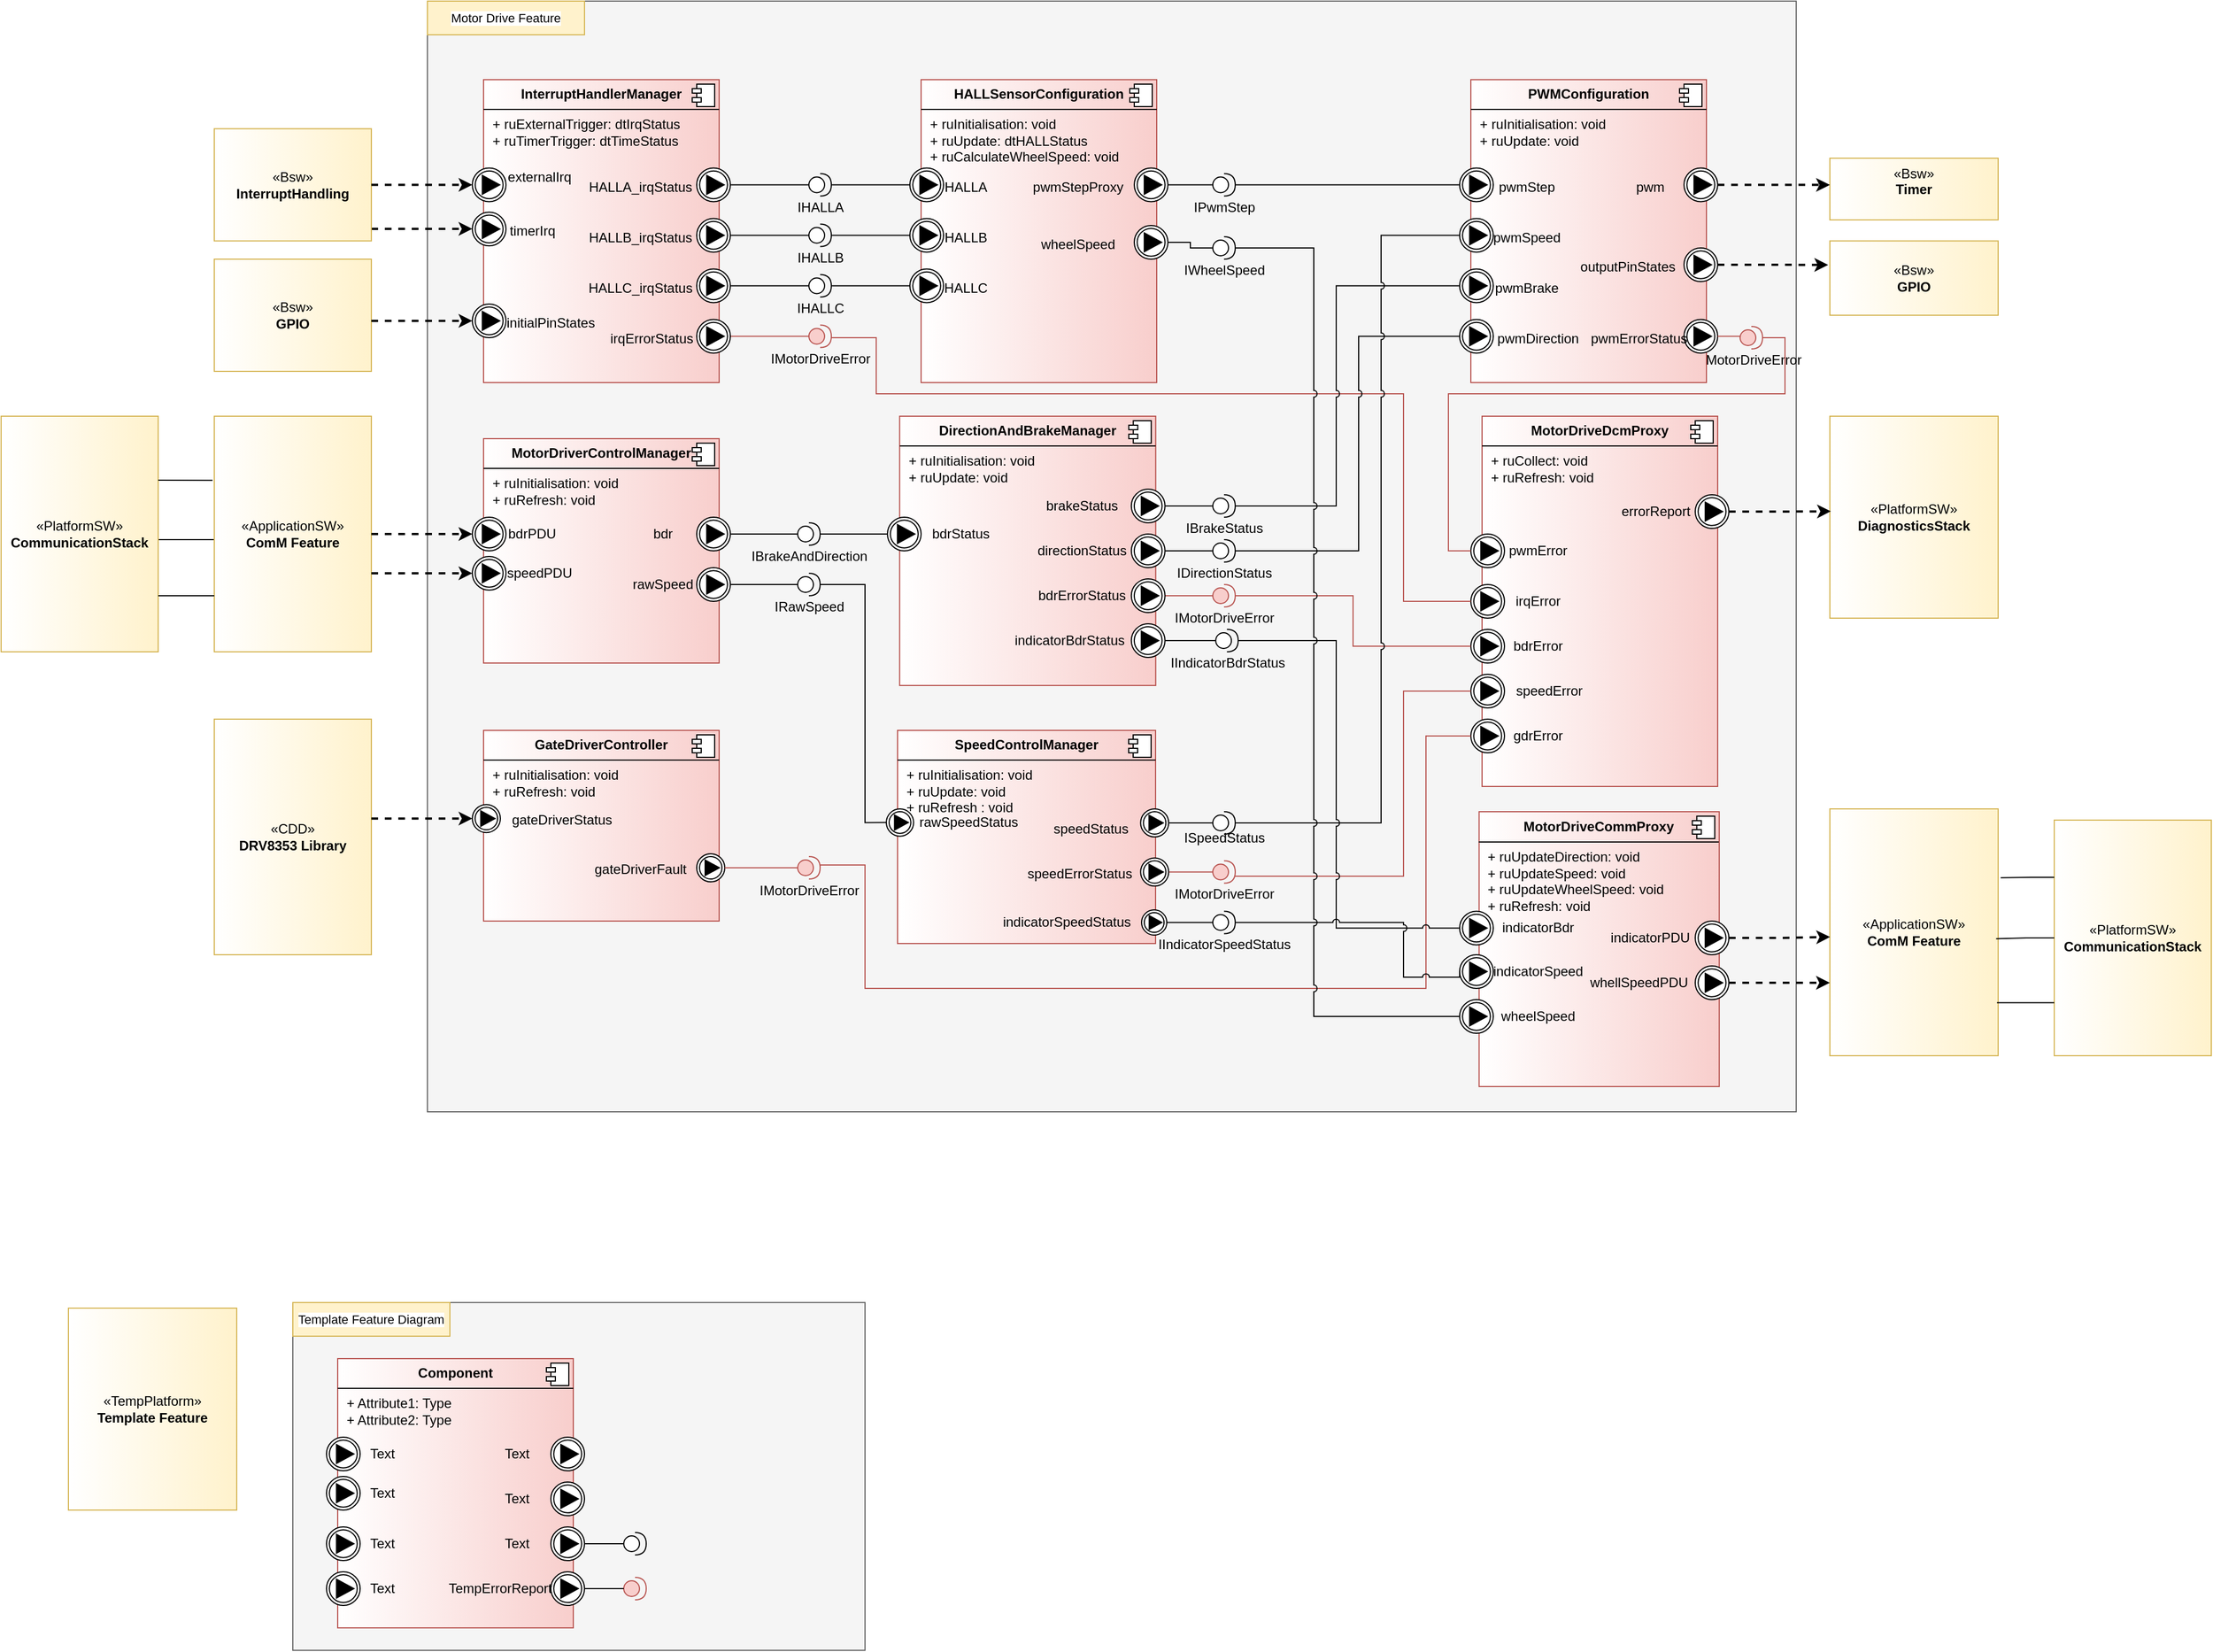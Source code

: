<mxfile version="24.0.4" type="device">
  <diagram name="Page-1" id="q-otbSK6who0XxGtIiqZ">
    <mxGraphModel dx="1328" dy="924" grid="1" gridSize="10" guides="0" tooltips="1" connect="1" arrows="1" fold="1" page="1" pageScale="1" pageWidth="850" pageHeight="1100" math="0" shadow="0">
      <root>
        <mxCell id="0" />
        <mxCell id="1" parent="0" />
        <mxCell id="DT-DmE5ymV6dhbfyWgM1-207" value="" style="rounded=0;whiteSpace=wrap;html=1;fontFamily=Helvetica;fontSize=11;fontColor=#333333;labelBackgroundColor=default;fillColor=#f5f5f5;strokeColor=#666666;" parent="1" vertex="1">
          <mxGeometry x="290" y="1200" width="510" height="310" as="geometry" />
        </mxCell>
        <mxCell id="DT-DmE5ymV6dhbfyWgM1-1" value="" style="rounded=0;whiteSpace=wrap;html=1;fillColor=#f5f5f5;fontColor=#333333;strokeColor=#666666;" parent="1" vertex="1">
          <mxGeometry x="410" y="40" width="1220" height="990" as="geometry" />
        </mxCell>
        <mxCell id="DT-DmE5ymV6dhbfyWgM1-9" value="&lt;p style=&quot;margin:0px;margin-top:6px;text-align:center;&quot;&gt;&lt;b&gt;Component&lt;/b&gt;&lt;/p&gt;&lt;hr size=&quot;1&quot; style=&quot;border-style:solid;&quot;/&gt;&lt;p style=&quot;margin:0px;margin-left:8px;&quot;&gt;+ Attribute1: Type&lt;br/&gt;+ Attribute2: Type&lt;/p&gt;" style="align=left;overflow=fill;html=1;dropTarget=0;whiteSpace=wrap;gradientDirection=west;fillColor=#f8cecc;strokeColor=#b85450;gradientColor=#FFFFFF;" parent="1" vertex="1">
          <mxGeometry x="330" y="1250" width="210" height="240" as="geometry" />
        </mxCell>
        <mxCell id="DT-DmE5ymV6dhbfyWgM1-10" value="" style="shape=component;jettyWidth=8;jettyHeight=4;" parent="DT-DmE5ymV6dhbfyWgM1-9" vertex="1">
          <mxGeometry x="1" width="20" height="20" relative="1" as="geometry">
            <mxPoint x="-24" y="4" as="offset" />
          </mxGeometry>
        </mxCell>
        <mxCell id="DT-DmE5ymV6dhbfyWgM1-11" value="" style="group" parent="1" vertex="1" connectable="0">
          <mxGeometry x="320" y="1320" width="80" height="30" as="geometry" />
        </mxCell>
        <mxCell id="DT-DmE5ymV6dhbfyWgM1-12" value="" style="points=[[0.145,0.145,0],[0.5,0,0],[0.855,0.145,0],[1,0.5,0],[0.855,0.855,0],[0.5,1,0],[0.145,0.855,0],[0,0.5,0]];shape=mxgraph.bpmn.event;html=1;verticalLabelPosition=bottom;labelBackgroundColor=#ffffff;verticalAlign=top;align=center;perimeter=ellipsePerimeter;outlineConnect=0;aspect=fixed;outline=throwing;symbol=signal;direction=south;strokeOpacity=100;noLabel=0;strokeColor=default;fillColor=default;fillStyle=auto;strokeWidth=1;fixedWidth=1;" parent="DT-DmE5ymV6dhbfyWgM1-11" vertex="1">
          <mxGeometry width="30" height="30" as="geometry" />
        </mxCell>
        <mxCell id="DT-DmE5ymV6dhbfyWgM1-13" value="Text" style="text;html=1;align=center;verticalAlign=middle;whiteSpace=wrap;rounded=0;" parent="DT-DmE5ymV6dhbfyWgM1-11" vertex="1">
          <mxGeometry x="20" width="60" height="30" as="geometry" />
        </mxCell>
        <mxCell id="DT-DmE5ymV6dhbfyWgM1-14" value="" style="group" parent="1" vertex="1" connectable="0">
          <mxGeometry x="320" y="1355" width="80" height="30" as="geometry" />
        </mxCell>
        <mxCell id="DT-DmE5ymV6dhbfyWgM1-15" value="" style="points=[[0.145,0.145,0],[0.5,0,0],[0.855,0.145,0],[1,0.5,0],[0.855,0.855,0],[0.5,1,0],[0.145,0.855,0],[0,0.5,0]];shape=mxgraph.bpmn.event;html=1;verticalLabelPosition=bottom;labelBackgroundColor=#ffffff;verticalAlign=top;align=center;perimeter=ellipsePerimeter;outlineConnect=0;aspect=fixed;outline=throwing;symbol=signal;direction=south;strokeOpacity=100;noLabel=0;strokeColor=default;fillColor=default;fillStyle=auto;strokeWidth=1;fixedWidth=1;" parent="DT-DmE5ymV6dhbfyWgM1-14" vertex="1">
          <mxGeometry width="30" height="30" as="geometry" />
        </mxCell>
        <mxCell id="DT-DmE5ymV6dhbfyWgM1-16" value="Text" style="text;html=1;align=center;verticalAlign=middle;whiteSpace=wrap;rounded=0;" parent="DT-DmE5ymV6dhbfyWgM1-14" vertex="1">
          <mxGeometry x="20" width="60" height="30" as="geometry" />
        </mxCell>
        <mxCell id="DT-DmE5ymV6dhbfyWgM1-17" value="" style="group" parent="1" vertex="1" connectable="0">
          <mxGeometry x="460" y="1320" width="90" height="30" as="geometry" />
        </mxCell>
        <mxCell id="DT-DmE5ymV6dhbfyWgM1-18" value="" style="points=[[0.145,0.145,0],[0.5,0,0],[0.855,0.145,0],[1,0.5,0],[0.855,0.855,0],[0.5,1,0],[0.145,0.855,0],[0,0.5,0]];shape=mxgraph.bpmn.event;html=1;verticalLabelPosition=bottom;labelBackgroundColor=#ffffff;verticalAlign=top;align=center;perimeter=ellipsePerimeter;outlineConnect=0;aspect=fixed;outline=throwing;symbol=signal;direction=south;strokeOpacity=100;noLabel=0;strokeColor=default;fillColor=default;fillStyle=auto;strokeWidth=1;fixedWidth=1;" parent="DT-DmE5ymV6dhbfyWgM1-17" vertex="1">
          <mxGeometry x="60" width="30" height="30" as="geometry" />
        </mxCell>
        <mxCell id="DT-DmE5ymV6dhbfyWgM1-19" value="Text" style="text;html=1;align=center;verticalAlign=middle;whiteSpace=wrap;rounded=0;" parent="DT-DmE5ymV6dhbfyWgM1-17" vertex="1">
          <mxGeometry width="60" height="30" as="geometry" />
        </mxCell>
        <mxCell id="DT-DmE5ymV6dhbfyWgM1-20" value="" style="group" parent="1" vertex="1" connectable="0">
          <mxGeometry x="460" y="1360" width="90" height="30" as="geometry" />
        </mxCell>
        <mxCell id="DT-DmE5ymV6dhbfyWgM1-21" value="" style="points=[[0.145,0.145,0],[0.5,0,0],[0.855,0.145,0],[1,0.5,0],[0.855,0.855,0],[0.5,1,0],[0.145,0.855,0],[0,0.5,0]];shape=mxgraph.bpmn.event;html=1;verticalLabelPosition=bottom;labelBackgroundColor=#ffffff;verticalAlign=top;align=center;perimeter=ellipsePerimeter;outlineConnect=0;aspect=fixed;outline=throwing;symbol=signal;direction=south;strokeOpacity=100;noLabel=0;strokeColor=default;fillColor=default;fillStyle=auto;strokeWidth=1;fixedWidth=1;" parent="DT-DmE5ymV6dhbfyWgM1-20" vertex="1">
          <mxGeometry x="60" width="30" height="30" as="geometry" />
        </mxCell>
        <mxCell id="DT-DmE5ymV6dhbfyWgM1-22" value="Text" style="text;html=1;align=center;verticalAlign=middle;whiteSpace=wrap;rounded=0;" parent="DT-DmE5ymV6dhbfyWgM1-20" vertex="1">
          <mxGeometry width="60" height="30" as="geometry" />
        </mxCell>
        <mxCell id="DT-DmE5ymV6dhbfyWgM1-23" value="" style="group" parent="1" vertex="1" connectable="0">
          <mxGeometry x="460" y="1400" width="90" height="30" as="geometry" />
        </mxCell>
        <mxCell id="DT-DmE5ymV6dhbfyWgM1-24" value="" style="points=[[0.145,0.145,0],[0.5,0,0],[0.855,0.145,0],[1,0.5,0],[0.855,0.855,0],[0.5,1,0],[0.145,0.855,0],[0,0.5,0]];shape=mxgraph.bpmn.event;html=1;verticalLabelPosition=bottom;labelBackgroundColor=#ffffff;verticalAlign=top;align=center;perimeter=ellipsePerimeter;outlineConnect=0;aspect=fixed;outline=throwing;symbol=signal;direction=south;strokeOpacity=100;noLabel=0;strokeColor=default;fillColor=default;fillStyle=auto;strokeWidth=1;fixedWidth=1;" parent="DT-DmE5ymV6dhbfyWgM1-23" vertex="1">
          <mxGeometry x="60" width="30" height="30" as="geometry" />
        </mxCell>
        <mxCell id="DT-DmE5ymV6dhbfyWgM1-25" value="Text" style="text;html=1;align=center;verticalAlign=middle;whiteSpace=wrap;rounded=0;" parent="DT-DmE5ymV6dhbfyWgM1-23" vertex="1">
          <mxGeometry width="60" height="30" as="geometry" />
        </mxCell>
        <mxCell id="DT-DmE5ymV6dhbfyWgM1-26" value="" style="group" parent="1" vertex="1" connectable="0">
          <mxGeometry x="460" y="1440" width="90" height="30" as="geometry" />
        </mxCell>
        <mxCell id="DT-DmE5ymV6dhbfyWgM1-27" value="" style="points=[[0.145,0.145,0],[0.5,0,0],[0.855,0.145,0],[1,0.5,0],[0.855,0.855,0],[0.5,1,0],[0.145,0.855,0],[0,0.5,0]];shape=mxgraph.bpmn.event;html=1;verticalLabelPosition=bottom;labelBackgroundColor=#ffffff;verticalAlign=top;align=center;perimeter=ellipsePerimeter;outlineConnect=0;aspect=fixed;outline=throwing;symbol=signal;direction=south;strokeOpacity=100;noLabel=0;strokeColor=default;fillColor=default;fillStyle=auto;strokeWidth=1;fixedWidth=1;" parent="DT-DmE5ymV6dhbfyWgM1-26" vertex="1">
          <mxGeometry x="60" width="30" height="30" as="geometry" />
        </mxCell>
        <mxCell id="DT-DmE5ymV6dhbfyWgM1-28" value="TempErrorReport" style="text;html=1;align=center;verticalAlign=middle;whiteSpace=wrap;rounded=0;" parent="DT-DmE5ymV6dhbfyWgM1-26" vertex="1">
          <mxGeometry x="-15" width="60" height="30" as="geometry" />
        </mxCell>
        <mxCell id="DT-DmE5ymV6dhbfyWgM1-29" value="" style="group" parent="1" vertex="1" connectable="0">
          <mxGeometry x="320" y="1400" width="80" height="30" as="geometry" />
        </mxCell>
        <mxCell id="DT-DmE5ymV6dhbfyWgM1-30" value="" style="points=[[0.145,0.145,0],[0.5,0,0],[0.855,0.145,0],[1,0.5,0],[0.855,0.855,0],[0.5,1,0],[0.145,0.855,0],[0,0.5,0]];shape=mxgraph.bpmn.event;html=1;verticalLabelPosition=bottom;labelBackgroundColor=#ffffff;verticalAlign=top;align=center;perimeter=ellipsePerimeter;outlineConnect=0;aspect=fixed;outline=throwing;symbol=signal;direction=south;strokeOpacity=100;noLabel=0;strokeColor=default;fillColor=default;fillStyle=auto;strokeWidth=1;fixedWidth=1;" parent="DT-DmE5ymV6dhbfyWgM1-29" vertex="1">
          <mxGeometry width="30" height="30" as="geometry" />
        </mxCell>
        <mxCell id="DT-DmE5ymV6dhbfyWgM1-31" value="Text" style="text;html=1;align=center;verticalAlign=middle;whiteSpace=wrap;rounded=0;" parent="DT-DmE5ymV6dhbfyWgM1-29" vertex="1">
          <mxGeometry x="20" width="60" height="30" as="geometry" />
        </mxCell>
        <mxCell id="DT-DmE5ymV6dhbfyWgM1-32" value="" style="group" parent="1" vertex="1" connectable="0">
          <mxGeometry x="320" y="1440" width="80" height="30" as="geometry" />
        </mxCell>
        <mxCell id="DT-DmE5ymV6dhbfyWgM1-33" value="" style="points=[[0.145,0.145,0],[0.5,0,0],[0.855,0.145,0],[1,0.5,0],[0.855,0.855,0],[0.5,1,0],[0.145,0.855,0],[0,0.5,0]];shape=mxgraph.bpmn.event;html=1;verticalLabelPosition=bottom;labelBackgroundColor=#ffffff;verticalAlign=top;align=center;perimeter=ellipsePerimeter;outlineConnect=0;aspect=fixed;outline=throwing;symbol=signal;direction=south;strokeOpacity=100;noLabel=0;strokeColor=default;fillColor=default;fillStyle=auto;strokeWidth=1;fixedWidth=1;" parent="DT-DmE5ymV6dhbfyWgM1-32" vertex="1">
          <mxGeometry width="30" height="30" as="geometry" />
        </mxCell>
        <mxCell id="DT-DmE5ymV6dhbfyWgM1-34" value="Text" style="text;html=1;align=center;verticalAlign=middle;whiteSpace=wrap;rounded=0;" parent="DT-DmE5ymV6dhbfyWgM1-32" vertex="1">
          <mxGeometry x="20" width="60" height="30" as="geometry" />
        </mxCell>
        <mxCell id="DT-DmE5ymV6dhbfyWgM1-139" value="&lt;p style=&quot;margin:0px;margin-top:6px;text-align:center;&quot;&gt;&lt;b&gt;MotorDriveDcmProxy&lt;/b&gt;&lt;/p&gt;&lt;hr size=&quot;1&quot; style=&quot;border-style:solid;&quot;&gt;&lt;p style=&quot;margin:0px;margin-left:8px;&quot;&gt;+ ruCollect: void&lt;br&gt;+ ruRefresh: void&lt;/p&gt;" style="align=left;overflow=fill;html=1;dropTarget=0;whiteSpace=wrap;fillColor=#f8cecc;strokeColor=#b85450;gradientColor=#FFFFFF;gradientDirection=west;" parent="1" vertex="1">
          <mxGeometry x="1350" y="410" width="210" height="330" as="geometry" />
        </mxCell>
        <mxCell id="DT-DmE5ymV6dhbfyWgM1-140" value="" style="shape=component;jettyWidth=8;jettyHeight=4;" parent="DT-DmE5ymV6dhbfyWgM1-139" vertex="1">
          <mxGeometry x="1" width="20" height="20" relative="1" as="geometry">
            <mxPoint x="-24" y="4" as="offset" />
          </mxGeometry>
        </mxCell>
        <mxCell id="DT-DmE5ymV6dhbfyWgM1-144" value="" style="group" parent="1" vertex="1" connectable="0">
          <mxGeometry x="1340" y="515" width="80" height="30" as="geometry" />
        </mxCell>
        <mxCell id="DT-DmE5ymV6dhbfyWgM1-145" value="" style="points=[[0.145,0.145,0],[0.5,0,0],[0.855,0.145,0],[1,0.5,0],[0.855,0.855,0],[0.5,1,0],[0.145,0.855,0],[0,0.5,0]];shape=mxgraph.bpmn.event;html=1;verticalLabelPosition=bottom;labelBackgroundColor=#ffffff;verticalAlign=top;align=center;perimeter=ellipsePerimeter;outlineConnect=0;aspect=fixed;outline=throwing;symbol=signal;direction=south;strokeOpacity=100;noLabel=0;strokeColor=default;fillColor=default;fillStyle=auto;strokeWidth=1;fixedWidth=1;" parent="DT-DmE5ymV6dhbfyWgM1-144" vertex="1">
          <mxGeometry width="30" height="30" as="geometry" />
        </mxCell>
        <mxCell id="DT-DmE5ymV6dhbfyWgM1-146" value="pwmError" style="text;html=1;align=center;verticalAlign=middle;whiteSpace=wrap;rounded=0;" parent="DT-DmE5ymV6dhbfyWgM1-144" vertex="1">
          <mxGeometry x="30" width="60" height="30" as="geometry" />
        </mxCell>
        <mxCell id="DT-DmE5ymV6dhbfyWgM1-147" value="" style="group" parent="1" vertex="1" connectable="0">
          <mxGeometry x="1480" y="480" width="90" height="30" as="geometry" />
        </mxCell>
        <mxCell id="DT-DmE5ymV6dhbfyWgM1-148" value="" style="points=[[0.145,0.145,0],[0.5,0,0],[0.855,0.145,0],[1,0.5,0],[0.855,0.855,0],[0.5,1,0],[0.145,0.855,0],[0,0.5,0]];shape=mxgraph.bpmn.event;html=1;verticalLabelPosition=bottom;labelBackgroundColor=#ffffff;verticalAlign=top;align=center;perimeter=ellipsePerimeter;outlineConnect=0;aspect=fixed;outline=throwing;symbol=signal;direction=south;strokeOpacity=100;noLabel=0;strokeColor=default;fillColor=default;fillStyle=auto;strokeWidth=1;fixedWidth=1;" parent="DT-DmE5ymV6dhbfyWgM1-147" vertex="1">
          <mxGeometry x="60" width="30" height="30" as="geometry" />
        </mxCell>
        <mxCell id="DT-DmE5ymV6dhbfyWgM1-149" value="errorReport" style="text;html=1;align=center;verticalAlign=middle;whiteSpace=wrap;rounded=0;" parent="DT-DmE5ymV6dhbfyWgM1-147" vertex="1">
          <mxGeometry x="-5" width="60" height="30" as="geometry" />
        </mxCell>
        <mxCell id="DT-DmE5ymV6dhbfyWgM1-159" value="" style="group" parent="1" vertex="1" connectable="0">
          <mxGeometry x="1340" y="560" width="80" height="30" as="geometry" />
        </mxCell>
        <mxCell id="DT-DmE5ymV6dhbfyWgM1-160" value="" style="points=[[0.145,0.145,0],[0.5,0,0],[0.855,0.145,0],[1,0.5,0],[0.855,0.855,0],[0.5,1,0],[0.145,0.855,0],[0,0.5,0]];shape=mxgraph.bpmn.event;html=1;verticalLabelPosition=bottom;labelBackgroundColor=#ffffff;verticalAlign=top;align=center;perimeter=ellipsePerimeter;outlineConnect=0;aspect=fixed;outline=throwing;symbol=signal;direction=south;strokeOpacity=100;noLabel=0;strokeColor=default;fillColor=default;fillStyle=auto;strokeWidth=1;fixedWidth=1;" parent="DT-DmE5ymV6dhbfyWgM1-159" vertex="1">
          <mxGeometry width="30" height="30" as="geometry" />
        </mxCell>
        <mxCell id="DT-DmE5ymV6dhbfyWgM1-161" value="irqError" style="text;html=1;align=center;verticalAlign=middle;whiteSpace=wrap;rounded=0;" parent="DT-DmE5ymV6dhbfyWgM1-159" vertex="1">
          <mxGeometry x="30" width="60" height="30" as="geometry" />
        </mxCell>
        <mxCell id="DT-DmE5ymV6dhbfyWgM1-162" value="" style="group" parent="1" vertex="1" connectable="0">
          <mxGeometry x="1340" y="600" width="80" height="30" as="geometry" />
        </mxCell>
        <mxCell id="DT-DmE5ymV6dhbfyWgM1-163" value="" style="points=[[0.145,0.145,0],[0.5,0,0],[0.855,0.145,0],[1,0.5,0],[0.855,0.855,0],[0.5,1,0],[0.145,0.855,0],[0,0.5,0]];shape=mxgraph.bpmn.event;html=1;verticalLabelPosition=bottom;labelBackgroundColor=#ffffff;verticalAlign=top;align=center;perimeter=ellipsePerimeter;outlineConnect=0;aspect=fixed;outline=throwing;symbol=signal;direction=south;strokeOpacity=100;noLabel=0;strokeColor=default;fillColor=default;fillStyle=auto;strokeWidth=1;fixedWidth=1;" parent="DT-DmE5ymV6dhbfyWgM1-162" vertex="1">
          <mxGeometry width="30" height="30" as="geometry" />
        </mxCell>
        <mxCell id="DT-DmE5ymV6dhbfyWgM1-164" value="bdrError" style="text;html=1;align=center;verticalAlign=middle;whiteSpace=wrap;rounded=0;" parent="DT-DmE5ymV6dhbfyWgM1-162" vertex="1">
          <mxGeometry x="30" width="60" height="30" as="geometry" />
        </mxCell>
        <mxCell id="DT-DmE5ymV6dhbfyWgM1-39" value="irqstatus" style="text;html=1;align=center;verticalAlign=middle;whiteSpace=wrap;rounded=0;" parent="1" vertex="1">
          <mxGeometry x="480" y="210" width="60" height="30" as="geometry" />
        </mxCell>
        <mxCell id="DT-DmE5ymV6dhbfyWgM1-171" style="edgeStyle=orthogonalEdgeStyle;rounded=0;orthogonalLoop=1;jettySize=auto;html=1;strokeWidth=2;dashed=1;" parent="1" source="DT-DmE5ymV6dhbfyWgM1-166" target="DT-DmE5ymV6dhbfyWgM1-41" edge="1">
          <mxGeometry relative="1" as="geometry">
            <Array as="points">
              <mxPoint x="420" y="243" />
              <mxPoint x="420" y="243" />
            </Array>
          </mxGeometry>
        </mxCell>
        <mxCell id="DT-DmE5ymV6dhbfyWgM1-166" value="«Bsw»&lt;br&gt;&lt;b&gt;InterruptHandling&lt;/b&gt;" style="html=1;whiteSpace=wrap;fillColor=#fff2cc;strokeColor=#d6b656;gradientColor=#FFFFFF;gradientDirection=west;" parent="1" vertex="1">
          <mxGeometry x="220" y="153.75" width="140" height="100" as="geometry" />
        </mxCell>
        <mxCell id="DT-DmE5ymV6dhbfyWgM1-300" style="edgeStyle=orthogonalEdgeStyle;rounded=0;jumpStyle=arc;orthogonalLoop=1;jettySize=auto;html=1;entryX=0;entryY=0.5;entryDx=0;entryDy=0;strokeColor=default;align=center;verticalAlign=middle;fontFamily=Helvetica;fontSize=12;fontColor=default;labelBackgroundColor=default;endArrow=none;endFill=0;" parent="1" source="DT-DmE5ymV6dhbfyWgM1-167" target="DT-DmE5ymV6dhbfyWgM1-278" edge="1">
          <mxGeometry relative="1" as="geometry">
            <Array as="points">
              <mxPoint x="220" y="520" />
            </Array>
          </mxGeometry>
        </mxCell>
        <mxCell id="DT-DmE5ymV6dhbfyWgM1-167" value="«PlatformSW»&lt;br&gt;&lt;b&gt;CommunicationStack&lt;/b&gt;" style="html=1;whiteSpace=wrap;fillColor=#fff2cc;strokeColor=#d6b656;gradientColor=#FFFFFF;gradientDirection=west;" parent="1" vertex="1">
          <mxGeometry x="30" y="410" width="140" height="210" as="geometry" />
        </mxCell>
        <mxCell id="DT-DmE5ymV6dhbfyWgM1-168" value="«Bsw»&lt;br&gt;&lt;div&gt;&lt;b&gt;Timer&lt;/b&gt;&lt;/div&gt;&lt;div&gt;&lt;br&gt;&lt;/div&gt;" style="html=1;whiteSpace=wrap;fillColor=#fff2cc;strokeColor=#d6b656;gradientColor=#FFFFFF;gradientDirection=west;" parent="1" vertex="1">
          <mxGeometry x="1660" y="180" width="150" height="55" as="geometry" />
        </mxCell>
        <mxCell id="DT-DmE5ymV6dhbfyWgM1-169" value="«PlatformSW»&lt;br&gt;&lt;b&gt;DiagnosticsStack&lt;/b&gt;" style="html=1;whiteSpace=wrap;fillColor=#fff2cc;strokeColor=#d6b656;gradientColor=#FFFFFF;gradientDirection=west;" parent="1" vertex="1">
          <mxGeometry x="1660" y="410" width="150" height="180" as="geometry" />
        </mxCell>
        <mxCell id="DT-DmE5ymV6dhbfyWgM1-170" style="edgeStyle=orthogonalEdgeStyle;rounded=0;orthogonalLoop=1;jettySize=auto;html=1;entryX=0.5;entryY=1;entryDx=0;entryDy=0;entryPerimeter=0;strokeWidth=2;dashed=1;" parent="1" source="DT-DmE5ymV6dhbfyWgM1-166" target="DT-DmE5ymV6dhbfyWgM1-38" edge="1">
          <mxGeometry relative="1" as="geometry">
            <Array as="points">
              <mxPoint x="410" y="204" />
              <mxPoint x="410" y="204" />
            </Array>
          </mxGeometry>
        </mxCell>
        <mxCell id="DT-DmE5ymV6dhbfyWgM1-174" style="edgeStyle=orthogonalEdgeStyle;rounded=0;orthogonalLoop=1;jettySize=auto;html=1;dashed=1;strokeWidth=2;" parent="1" source="DT-DmE5ymV6dhbfyWgM1-122" target="DT-DmE5ymV6dhbfyWgM1-168" edge="1">
          <mxGeometry relative="1" as="geometry">
            <Array as="points">
              <mxPoint x="1640" y="204" />
              <mxPoint x="1640" y="204" />
            </Array>
          </mxGeometry>
        </mxCell>
        <mxCell id="DT-DmE5ymV6dhbfyWgM1-176" style="edgeStyle=orthogonalEdgeStyle;rounded=0;orthogonalLoop=1;jettySize=auto;html=1;entryX=0.006;entryY=0.471;entryDx=0;entryDy=0;entryPerimeter=0;dashed=1;strokeWidth=2;" parent="1" source="DT-DmE5ymV6dhbfyWgM1-148" target="DT-DmE5ymV6dhbfyWgM1-169" edge="1">
          <mxGeometry relative="1" as="geometry" />
        </mxCell>
        <mxCell id="DT-DmE5ymV6dhbfyWgM1-177" value="IHALLA" style="shape=providedRequiredInterface;html=1;verticalLabelPosition=bottom;sketch=0;" parent="1" vertex="1">
          <mxGeometry x="750" y="193.75" width="20" height="20" as="geometry" />
        </mxCell>
        <mxCell id="DT-DmE5ymV6dhbfyWgM1-178" value="IHALLB" style="shape=providedRequiredInterface;html=1;verticalLabelPosition=bottom;sketch=0;" parent="1" vertex="1">
          <mxGeometry x="750" y="238.75" width="20" height="20" as="geometry" />
        </mxCell>
        <mxCell id="DT-DmE5ymV6dhbfyWgM1-179" value="IHALLC" style="shape=providedRequiredInterface;html=1;verticalLabelPosition=bottom;sketch=0;" parent="1" vertex="1">
          <mxGeometry x="750" y="283.75" width="20" height="20" as="geometry" />
        </mxCell>
        <mxCell id="DT-DmE5ymV6dhbfyWgM1-180" value="IMotorDriveError" style="shape=providedRequiredInterface;html=1;verticalLabelPosition=bottom;sketch=0;fillColor=#f8cecc;strokeColor=#b85450;" parent="1" vertex="1">
          <mxGeometry x="750" y="328.75" width="20" height="20" as="geometry" />
        </mxCell>
        <mxCell id="DT-DmE5ymV6dhbfyWgM1-181" value="IBrakeStatus" style="shape=providedRequiredInterface;html=1;verticalLabelPosition=bottom;sketch=0;" parent="1" vertex="1">
          <mxGeometry x="1110" y="480" width="20" height="20" as="geometry" />
        </mxCell>
        <mxCell id="DT-DmE5ymV6dhbfyWgM1-182" value="IDirectionStatus" style="shape=providedRequiredInterface;html=1;verticalLabelPosition=bottom;sketch=0;" parent="1" vertex="1">
          <mxGeometry x="1110" y="520" width="20" height="20" as="geometry" />
        </mxCell>
        <mxCell id="DT-DmE5ymV6dhbfyWgM1-183" value="IMotorDriveError" style="shape=providedRequiredInterface;html=1;verticalLabelPosition=bottom;sketch=0;fillColor=#f8cecc;strokeColor=#b85450;" parent="1" vertex="1">
          <mxGeometry x="1110" y="560" width="20" height="20" as="geometry" />
        </mxCell>
        <mxCell id="DT-DmE5ymV6dhbfyWgM1-185" value="IPwmStep" style="shape=providedRequiredInterface;html=1;verticalLabelPosition=bottom;sketch=0;" parent="1" vertex="1">
          <mxGeometry x="1110" y="193.75" width="20" height="20" as="geometry" />
        </mxCell>
        <mxCell id="DT-DmE5ymV6dhbfyWgM1-186" value="IMotorDriveError" style="shape=providedRequiredInterface;html=1;verticalLabelPosition=bottom;sketch=0;fillColor=#f8cecc;strokeColor=#b85450;" parent="1" vertex="1">
          <mxGeometry x="1580" y="330" width="20" height="20" as="geometry" />
        </mxCell>
        <mxCell id="DT-DmE5ymV6dhbfyWgM1-187" style="edgeStyle=orthogonalEdgeStyle;rounded=0;orthogonalLoop=1;jettySize=auto;html=1;entryX=0;entryY=0.5;entryDx=0;entryDy=0;entryPerimeter=0;endArrow=none;endFill=0;" parent="1" source="DT-DmE5ymV6dhbfyWgM1-44" target="DT-DmE5ymV6dhbfyWgM1-177" edge="1">
          <mxGeometry relative="1" as="geometry" />
        </mxCell>
        <mxCell id="DT-DmE5ymV6dhbfyWgM1-188" style="edgeStyle=orthogonalEdgeStyle;rounded=0;orthogonalLoop=1;jettySize=auto;html=1;entryX=0.5;entryY=1;entryDx=0;entryDy=0;entryPerimeter=0;strokeColor=default;align=center;verticalAlign=middle;fontFamily=Helvetica;fontSize=11;fontColor=default;labelBackgroundColor=default;endArrow=none;endFill=0;" parent="1" source="DT-DmE5ymV6dhbfyWgM1-177" target="DT-DmE5ymV6dhbfyWgM1-90" edge="1">
          <mxGeometry relative="1" as="geometry" />
        </mxCell>
        <mxCell id="DT-DmE5ymV6dhbfyWgM1-189" style="edgeStyle=orthogonalEdgeStyle;rounded=0;orthogonalLoop=1;jettySize=auto;html=1;entryX=0;entryY=0.5;entryDx=0;entryDy=0;entryPerimeter=0;strokeColor=default;align=center;verticalAlign=middle;fontFamily=Helvetica;fontSize=11;fontColor=default;labelBackgroundColor=default;endArrow=none;endFill=0;" parent="1" source="DT-DmE5ymV6dhbfyWgM1-47" target="DT-DmE5ymV6dhbfyWgM1-178" edge="1">
          <mxGeometry relative="1" as="geometry" />
        </mxCell>
        <mxCell id="DT-DmE5ymV6dhbfyWgM1-190" style="edgeStyle=orthogonalEdgeStyle;rounded=0;orthogonalLoop=1;jettySize=auto;html=1;entryX=0.5;entryY=1;entryDx=0;entryDy=0;entryPerimeter=0;strokeColor=default;align=center;verticalAlign=middle;fontFamily=Helvetica;fontSize=11;fontColor=default;labelBackgroundColor=default;endArrow=none;endFill=0;" parent="1" source="DT-DmE5ymV6dhbfyWgM1-178" target="DT-DmE5ymV6dhbfyWgM1-93" edge="1">
          <mxGeometry relative="1" as="geometry" />
        </mxCell>
        <mxCell id="DT-DmE5ymV6dhbfyWgM1-191" style="edgeStyle=orthogonalEdgeStyle;rounded=0;orthogonalLoop=1;jettySize=auto;html=1;entryX=0;entryY=0.5;entryDx=0;entryDy=0;entryPerimeter=0;strokeColor=default;align=center;verticalAlign=middle;fontFamily=Helvetica;fontSize=11;fontColor=default;labelBackgroundColor=default;endArrow=none;endFill=0;" parent="1" source="DT-DmE5ymV6dhbfyWgM1-50" target="DT-DmE5ymV6dhbfyWgM1-179" edge="1">
          <mxGeometry relative="1" as="geometry" />
        </mxCell>
        <mxCell id="DT-DmE5ymV6dhbfyWgM1-192" style="edgeStyle=orthogonalEdgeStyle;rounded=0;orthogonalLoop=1;jettySize=auto;html=1;entryX=0.5;entryY=1;entryDx=0;entryDy=0;entryPerimeter=0;strokeColor=default;align=center;verticalAlign=middle;fontFamily=Helvetica;fontSize=11;fontColor=default;labelBackgroundColor=default;endArrow=none;endFill=0;" parent="1" source="DT-DmE5ymV6dhbfyWgM1-179" target="DT-DmE5ymV6dhbfyWgM1-108" edge="1">
          <mxGeometry relative="1" as="geometry" />
        </mxCell>
        <mxCell id="DT-DmE5ymV6dhbfyWgM1-193" style="edgeStyle=orthogonalEdgeStyle;rounded=0;orthogonalLoop=1;jettySize=auto;html=1;entryX=0;entryY=0.5;entryDx=0;entryDy=0;entryPerimeter=0;strokeColor=#b85450;align=center;verticalAlign=middle;fontFamily=Helvetica;fontSize=11;fontColor=default;labelBackgroundColor=default;endArrow=none;endFill=0;fillColor=#f8cecc;" parent="1" source="DT-DmE5ymV6dhbfyWgM1-53" target="DT-DmE5ymV6dhbfyWgM1-180" edge="1">
          <mxGeometry relative="1" as="geometry" />
        </mxCell>
        <mxCell id="DT-DmE5ymV6dhbfyWgM1-194" style="edgeStyle=orthogonalEdgeStyle;rounded=0;orthogonalLoop=1;jettySize=auto;html=1;entryX=0.5;entryY=1;entryDx=0;entryDy=0;entryPerimeter=0;strokeColor=#b85450;align=center;verticalAlign=middle;fontFamily=Helvetica;fontSize=11;fontColor=default;labelBackgroundColor=default;endArrow=none;endFill=0;jumpStyle=arc;fillColor=#f8cecc;" parent="1" source="DT-DmE5ymV6dhbfyWgM1-180" target="DT-DmE5ymV6dhbfyWgM1-160" edge="1">
          <mxGeometry relative="1" as="geometry">
            <Array as="points">
              <mxPoint x="810" y="340" />
              <mxPoint x="810" y="390" />
              <mxPoint x="1280" y="390" />
              <mxPoint x="1280" y="575" />
            </Array>
          </mxGeometry>
        </mxCell>
        <mxCell id="DT-DmE5ymV6dhbfyWgM1-195" style="edgeStyle=orthogonalEdgeStyle;rounded=0;orthogonalLoop=1;jettySize=auto;html=1;entryX=0;entryY=0.5;entryDx=0;entryDy=0;entryPerimeter=0;strokeColor=default;align=center;verticalAlign=middle;fontFamily=Helvetica;fontSize=11;fontColor=default;labelBackgroundColor=default;endArrow=none;endFill=0;" parent="1" source="DT-DmE5ymV6dhbfyWgM1-73" target="DT-DmE5ymV6dhbfyWgM1-181" edge="1">
          <mxGeometry relative="1" as="geometry" />
        </mxCell>
        <mxCell id="DT-DmE5ymV6dhbfyWgM1-197" style="edgeStyle=orthogonalEdgeStyle;rounded=0;orthogonalLoop=1;jettySize=auto;html=1;entryX=0;entryY=0.5;entryDx=0;entryDy=0;entryPerimeter=0;strokeColor=#b85450;align=center;verticalAlign=middle;fontFamily=Helvetica;fontSize=11;fontColor=default;labelBackgroundColor=default;endArrow=none;endFill=0;fillColor=#f8cecc;" parent="1" source="DT-DmE5ymV6dhbfyWgM1-79" target="DT-DmE5ymV6dhbfyWgM1-183" edge="1">
          <mxGeometry relative="1" as="geometry" />
        </mxCell>
        <mxCell id="DT-DmE5ymV6dhbfyWgM1-198" style="edgeStyle=orthogonalEdgeStyle;rounded=0;orthogonalLoop=1;jettySize=auto;html=1;entryX=0.5;entryY=1;entryDx=0;entryDy=0;entryPerimeter=0;strokeColor=#b85450;align=center;verticalAlign=middle;fontFamily=Helvetica;fontSize=11;fontColor=default;labelBackgroundColor=default;endArrow=none;endFill=0;fillColor=#f8cecc;" parent="1" source="DT-DmE5ymV6dhbfyWgM1-183" target="DT-DmE5ymV6dhbfyWgM1-163" edge="1">
          <mxGeometry relative="1" as="geometry" />
        </mxCell>
        <mxCell id="DT-DmE5ymV6dhbfyWgM1-199" style="edgeStyle=orthogonalEdgeStyle;rounded=0;orthogonalLoop=1;jettySize=auto;html=1;entryX=0.5;entryY=1;entryDx=0;entryDy=0;entryPerimeter=0;strokeColor=default;align=center;verticalAlign=middle;fontFamily=Helvetica;fontSize=11;fontColor=default;labelBackgroundColor=default;endArrow=none;endFill=0;jumpStyle=arc;" parent="1" source="DT-DmE5ymV6dhbfyWgM1-182" target="DT-DmE5ymV6dhbfyWgM1-137" edge="1">
          <mxGeometry relative="1" as="geometry">
            <Array as="points">
              <mxPoint x="1240" y="530" />
              <mxPoint x="1240" y="339" />
            </Array>
          </mxGeometry>
        </mxCell>
        <mxCell id="DT-DmE5ymV6dhbfyWgM1-200" style="edgeStyle=orthogonalEdgeStyle;rounded=0;orthogonalLoop=1;jettySize=auto;html=1;entryX=0.5;entryY=1;entryDx=0;entryDy=0;entryPerimeter=0;strokeColor=default;align=center;verticalAlign=middle;fontFamily=Helvetica;fontSize=11;fontColor=default;labelBackgroundColor=default;endArrow=none;endFill=0;jumpStyle=arc;" parent="1" source="DT-DmE5ymV6dhbfyWgM1-181" target="DT-DmE5ymV6dhbfyWgM1-134" edge="1">
          <mxGeometry relative="1" as="geometry">
            <Array as="points">
              <mxPoint x="1220" y="490" />
              <mxPoint x="1220" y="294" />
            </Array>
          </mxGeometry>
        </mxCell>
        <mxCell id="DT-DmE5ymV6dhbfyWgM1-201" style="edgeStyle=orthogonalEdgeStyle;rounded=0;jumpStyle=arc;orthogonalLoop=1;jettySize=auto;html=1;entryX=0;entryY=0.5;entryDx=0;entryDy=0;entryPerimeter=0;strokeColor=default;align=center;verticalAlign=middle;fontFamily=Helvetica;fontSize=11;fontColor=default;labelBackgroundColor=default;endArrow=none;endFill=0;" parent="1" source="DT-DmE5ymV6dhbfyWgM1-96" target="DT-DmE5ymV6dhbfyWgM1-185" edge="1">
          <mxGeometry relative="1" as="geometry" />
        </mxCell>
        <mxCell id="DT-DmE5ymV6dhbfyWgM1-202" style="edgeStyle=orthogonalEdgeStyle;rounded=0;jumpStyle=arc;orthogonalLoop=1;jettySize=auto;html=1;entryX=0.5;entryY=1;entryDx=0;entryDy=0;entryPerimeter=0;strokeColor=default;align=center;verticalAlign=middle;fontFamily=Helvetica;fontSize=11;fontColor=default;labelBackgroundColor=default;endArrow=none;endFill=0;" parent="1" source="DT-DmE5ymV6dhbfyWgM1-185" target="DT-DmE5ymV6dhbfyWgM1-116" edge="1">
          <mxGeometry relative="1" as="geometry" />
        </mxCell>
        <mxCell id="DT-DmE5ymV6dhbfyWgM1-204" style="edgeStyle=orthogonalEdgeStyle;rounded=0;jumpStyle=arc;orthogonalLoop=1;jettySize=auto;html=1;entryX=0.5;entryY=1;entryDx=0;entryDy=0;entryPerimeter=0;strokeColor=#b85450;align=center;verticalAlign=middle;fontFamily=Helvetica;fontSize=11;fontColor=default;labelBackgroundColor=default;endArrow=none;endFill=0;fillColor=#f8cecc;" parent="1" source="DT-DmE5ymV6dhbfyWgM1-186" target="DT-DmE5ymV6dhbfyWgM1-145" edge="1">
          <mxGeometry relative="1" as="geometry">
            <Array as="points">
              <mxPoint x="1620" y="340" />
              <mxPoint x="1620" y="390" />
              <mxPoint x="1320" y="390" />
              <mxPoint x="1320" y="530" />
            </Array>
          </mxGeometry>
        </mxCell>
        <mxCell id="DT-DmE5ymV6dhbfyWgM1-208" value="Template Feature Diagram" style="text;html=1;align=center;verticalAlign=middle;whiteSpace=wrap;rounded=0;fontFamily=Helvetica;fontSize=11;labelBackgroundColor=default;fillColor=#fff2cc;strokeColor=#d6b656;" parent="1" vertex="1">
          <mxGeometry x="290" y="1200" width="140" height="30" as="geometry" />
        </mxCell>
        <mxCell id="DT-DmE5ymV6dhbfyWgM1-209" value="Motor Drive Feature" style="text;html=1;align=center;verticalAlign=middle;whiteSpace=wrap;rounded=0;fontFamily=Helvetica;fontSize=11;labelBackgroundColor=default;fillColor=#fff2cc;strokeColor=#d6b656;" parent="1" vertex="1">
          <mxGeometry x="410" y="40" width="140" height="30" as="geometry" />
        </mxCell>
        <mxCell id="DT-DmE5ymV6dhbfyWgM1-210" value="«TempPlatform»&lt;br&gt;&lt;b&gt;Template Feature&lt;/b&gt;" style="html=1;whiteSpace=wrap;fillColor=#fff2cc;strokeColor=#d6b656;gradientColor=#FFFFFF;gradientDirection=west;" parent="1" vertex="1">
          <mxGeometry x="90" y="1205" width="150" height="180" as="geometry" />
        </mxCell>
        <mxCell id="DT-DmE5ymV6dhbfyWgM1-213" value="" style="shape=providedRequiredInterface;html=1;verticalLabelPosition=bottom;sketch=0;" parent="1" vertex="1">
          <mxGeometry x="585" y="1405" width="20" height="20" as="geometry" />
        </mxCell>
        <mxCell id="DT-DmE5ymV6dhbfyWgM1-214" value="" style="shape=providedRequiredInterface;html=1;verticalLabelPosition=bottom;sketch=0;fillColor=#f8cecc;strokeColor=#b85450;" parent="1" vertex="1">
          <mxGeometry x="585" y="1445" width="20" height="20" as="geometry" />
        </mxCell>
        <mxCell id="DT-DmE5ymV6dhbfyWgM1-217" style="edgeStyle=orthogonalEdgeStyle;rounded=0;jumpStyle=arc;orthogonalLoop=1;jettySize=auto;html=1;entryX=0;entryY=0.5;entryDx=0;entryDy=0;entryPerimeter=0;strokeColor=default;align=center;verticalAlign=middle;fontFamily=Helvetica;fontSize=12;fontColor=default;labelBackgroundColor=default;endArrow=none;endFill=0;" parent="1" source="DT-DmE5ymV6dhbfyWgM1-24" target="DT-DmE5ymV6dhbfyWgM1-213" edge="1">
          <mxGeometry relative="1" as="geometry" />
        </mxCell>
        <mxCell id="DT-DmE5ymV6dhbfyWgM1-218" style="edgeStyle=orthogonalEdgeStyle;rounded=0;jumpStyle=arc;orthogonalLoop=1;jettySize=auto;html=1;entryX=0;entryY=0.5;entryDx=0;entryDy=0;entryPerimeter=0;strokeColor=default;align=center;verticalAlign=middle;fontFamily=Helvetica;fontSize=12;fontColor=default;labelBackgroundColor=default;endArrow=none;endFill=0;" parent="1" source="DT-DmE5ymV6dhbfyWgM1-27" target="DT-DmE5ymV6dhbfyWgM1-214" edge="1">
          <mxGeometry relative="1" as="geometry" />
        </mxCell>
        <mxCell id="DT-DmE5ymV6dhbfyWgM1-225" value="" style="group" parent="1" vertex="1" connectable="0">
          <mxGeometry x="820" y="410" width="312.61" height="240" as="geometry" />
        </mxCell>
        <mxCell id="DT-DmE5ymV6dhbfyWgM1-61" value="&lt;p style=&quot;margin:0px;margin-top:6px;text-align:center;&quot;&gt;&lt;b&gt;DirectionAndBrakeManager&lt;/b&gt;&lt;/p&gt;&lt;hr size=&quot;1&quot; style=&quot;border-style:solid;&quot;&gt;&lt;p style=&quot;margin:0px;margin-left:8px;&quot;&gt;+ ruInitialisation: void&lt;br&gt;+ ruUpdate:&amp;nbsp;&lt;span style=&quot;background-color: initial;&quot;&gt;void&lt;/span&gt;&lt;/p&gt;" style="align=left;overflow=fill;html=1;dropTarget=0;whiteSpace=wrap;fillColor=#f8cecc;strokeColor=#b85450;gradientColor=#FFFFFF;gradientDirection=west;" parent="DT-DmE5ymV6dhbfyWgM1-225" vertex="1">
          <mxGeometry x="10.87" width="228.261" height="240" as="geometry" />
        </mxCell>
        <mxCell id="DT-DmE5ymV6dhbfyWgM1-62" value="" style="shape=component;jettyWidth=8;jettyHeight=4;" parent="DT-DmE5ymV6dhbfyWgM1-61" vertex="1">
          <mxGeometry x="1" width="20" height="20" relative="1" as="geometry">
            <mxPoint x="-24" y="4" as="offset" />
          </mxGeometry>
        </mxCell>
        <mxCell id="DT-DmE5ymV6dhbfyWgM1-63" value="" style="group" parent="DT-DmE5ymV6dhbfyWgM1-225" vertex="1" connectable="0">
          <mxGeometry y="90" width="86.957" height="30" as="geometry" />
        </mxCell>
        <mxCell id="DT-DmE5ymV6dhbfyWgM1-64" value="" style="points=[[0.145,0.145,0],[0.5,0,0],[0.855,0.145,0],[1,0.5,0],[0.855,0.855,0],[0.5,1,0],[0.145,0.855,0],[0,0.5,0]];shape=mxgraph.bpmn.event;html=1;verticalLabelPosition=bottom;labelBackgroundColor=#ffffff;verticalAlign=top;align=center;perimeter=ellipsePerimeter;outlineConnect=0;aspect=fixed;outline=throwing;symbol=signal;direction=south;strokeOpacity=100;noLabel=0;strokeColor=default;fillColor=default;fillStyle=auto;strokeWidth=1;fixedWidth=1;" parent="DT-DmE5ymV6dhbfyWgM1-63" vertex="1">
          <mxGeometry width="30" height="30" as="geometry" />
        </mxCell>
        <mxCell id="DT-DmE5ymV6dhbfyWgM1-65" value="bdrStatus" style="text;html=1;align=center;verticalAlign=middle;whiteSpace=wrap;rounded=0;" parent="DT-DmE5ymV6dhbfyWgM1-63" vertex="1">
          <mxGeometry x="32.609" width="65.217" height="30" as="geometry" />
        </mxCell>
        <mxCell id="DT-DmE5ymV6dhbfyWgM1-72" value="" style="group" parent="DT-DmE5ymV6dhbfyWgM1-225" vertex="1" connectable="0">
          <mxGeometry x="152.174" y="65" width="97.826" height="30" as="geometry" />
        </mxCell>
        <mxCell id="DT-DmE5ymV6dhbfyWgM1-73" value="" style="points=[[0.145,0.145,0],[0.5,0,0],[0.855,0.145,0],[1,0.5,0],[0.855,0.855,0],[0.5,1,0],[0.145,0.855,0],[0,0.5,0]];shape=mxgraph.bpmn.event;html=1;verticalLabelPosition=bottom;labelBackgroundColor=#ffffff;verticalAlign=top;align=center;perimeter=ellipsePerimeter;outlineConnect=0;aspect=fixed;outline=throwing;symbol=signal;direction=south;strokeOpacity=100;noLabel=0;strokeColor=default;fillColor=default;fillStyle=auto;strokeWidth=1;fixedWidth=1;" parent="DT-DmE5ymV6dhbfyWgM1-72" vertex="1">
          <mxGeometry x="65.217" width="30" height="30" as="geometry" />
        </mxCell>
        <mxCell id="DT-DmE5ymV6dhbfyWgM1-74" value="brakeStatus" style="text;html=1;align=center;verticalAlign=middle;whiteSpace=wrap;rounded=0;" parent="DT-DmE5ymV6dhbfyWgM1-72" vertex="1">
          <mxGeometry x="-10.87" width="65.217" height="30" as="geometry" />
        </mxCell>
        <mxCell id="DT-DmE5ymV6dhbfyWgM1-75" value="" style="group" parent="DT-DmE5ymV6dhbfyWgM1-225" vertex="1" connectable="0">
          <mxGeometry x="152.174" y="105" width="97.826" height="30" as="geometry" />
        </mxCell>
        <mxCell id="DT-DmE5ymV6dhbfyWgM1-76" value="" style="points=[[0.145,0.145,0],[0.5,0,0],[0.855,0.145,0],[1,0.5,0],[0.855,0.855,0],[0.5,1,0],[0.145,0.855,0],[0,0.5,0]];shape=mxgraph.bpmn.event;html=1;verticalLabelPosition=bottom;labelBackgroundColor=#ffffff;verticalAlign=top;align=center;perimeter=ellipsePerimeter;outlineConnect=0;aspect=fixed;outline=throwing;symbol=signal;direction=south;strokeOpacity=100;noLabel=0;strokeColor=default;fillColor=default;fillStyle=auto;strokeWidth=1;fixedWidth=1;" parent="DT-DmE5ymV6dhbfyWgM1-75" vertex="1">
          <mxGeometry x="65.217" width="30" height="30" as="geometry" />
        </mxCell>
        <mxCell id="DT-DmE5ymV6dhbfyWgM1-77" value="directionStatus" style="text;html=1;align=center;verticalAlign=middle;whiteSpace=wrap;rounded=0;" parent="DT-DmE5ymV6dhbfyWgM1-75" vertex="1">
          <mxGeometry x="-10.87" width="65.217" height="30" as="geometry" />
        </mxCell>
        <mxCell id="DT-DmE5ymV6dhbfyWgM1-78" value="" style="group" parent="DT-DmE5ymV6dhbfyWgM1-225" vertex="1" connectable="0">
          <mxGeometry x="152.174" y="145" width="97.826" height="30" as="geometry" />
        </mxCell>
        <mxCell id="DT-DmE5ymV6dhbfyWgM1-79" value="" style="points=[[0.145,0.145,0],[0.5,0,0],[0.855,0.145,0],[1,0.5,0],[0.855,0.855,0],[0.5,1,0],[0.145,0.855,0],[0,0.5,0]];shape=mxgraph.bpmn.event;html=1;verticalLabelPosition=bottom;labelBackgroundColor=#ffffff;verticalAlign=top;align=center;perimeter=ellipsePerimeter;outlineConnect=0;aspect=fixed;outline=throwing;symbol=signal;direction=south;strokeOpacity=100;noLabel=0;strokeColor=default;fillColor=default;fillStyle=auto;strokeWidth=1;fixedWidth=1;" parent="DT-DmE5ymV6dhbfyWgM1-78" vertex="1">
          <mxGeometry x="65.217" width="30" height="30" as="geometry" />
        </mxCell>
        <mxCell id="DT-DmE5ymV6dhbfyWgM1-80" value="bdrErrorStatus" style="text;html=1;align=center;verticalAlign=middle;whiteSpace=wrap;rounded=0;" parent="DT-DmE5ymV6dhbfyWgM1-78" vertex="1">
          <mxGeometry x="-10.87" width="65.217" height="30" as="geometry" />
        </mxCell>
        <mxCell id="5JBrvxKo7zbKbDEr0znC-3" value="IIndicatorBdrStatus" style="shape=providedRequiredInterface;html=1;verticalLabelPosition=bottom;sketch=0;" parent="DT-DmE5ymV6dhbfyWgM1-225" vertex="1">
          <mxGeometry x="292.61" y="190" width="20" height="20" as="geometry" />
        </mxCell>
        <mxCell id="5JBrvxKo7zbKbDEr0znC-5" value="" style="group" parent="DT-DmE5ymV6dhbfyWgM1-225" vertex="1" connectable="0">
          <mxGeometry x="152.174" y="185" width="97.826" height="30" as="geometry" />
        </mxCell>
        <mxCell id="5JBrvxKo7zbKbDEr0znC-6" value="" style="points=[[0.145,0.145,0],[0.5,0,0],[0.855,0.145,0],[1,0.5,0],[0.855,0.855,0],[0.5,1,0],[0.145,0.855,0],[0,0.5,0]];shape=mxgraph.bpmn.event;html=1;verticalLabelPosition=bottom;labelBackgroundColor=#ffffff;verticalAlign=top;align=center;perimeter=ellipsePerimeter;outlineConnect=0;aspect=fixed;outline=throwing;symbol=signal;direction=south;strokeOpacity=100;noLabel=0;strokeColor=default;fillColor=default;fillStyle=auto;strokeWidth=1;fixedWidth=1;" parent="5JBrvxKo7zbKbDEr0znC-5" vertex="1">
          <mxGeometry x="65.217" width="30" height="30" as="geometry" />
        </mxCell>
        <mxCell id="5JBrvxKo7zbKbDEr0znC-8" style="edgeStyle=orthogonalEdgeStyle;rounded=0;orthogonalLoop=1;jettySize=auto;html=1;entryX=0;entryY=0.5;entryDx=0;entryDy=0;entryPerimeter=0;endArrow=none;endFill=0;" parent="DT-DmE5ymV6dhbfyWgM1-225" source="5JBrvxKo7zbKbDEr0znC-6" target="5JBrvxKo7zbKbDEr0znC-3" edge="1">
          <mxGeometry relative="1" as="geometry" />
        </mxCell>
        <mxCell id="5JBrvxKo7zbKbDEr0znC-7" value="indicatorBdrStatus" style="text;html=1;align=center;verticalAlign=middle;whiteSpace=wrap;rounded=0;" parent="DT-DmE5ymV6dhbfyWgM1-225" vertex="1">
          <mxGeometry x="130.004" y="185" width="65.217" height="30" as="geometry" />
        </mxCell>
        <mxCell id="DT-DmE5ymV6dhbfyWgM1-226" value="" style="group" parent="1" vertex="1" connectable="0">
          <mxGeometry x="450" y="110" width="230" height="270" as="geometry" />
        </mxCell>
        <mxCell id="DT-DmE5ymV6dhbfyWgM1-35" value="&lt;p style=&quot;margin:0px;margin-top:6px;text-align:center;&quot;&gt;&lt;b&gt;InterruptHandlerManager&lt;/b&gt;&lt;/p&gt;&lt;hr size=&quot;1&quot; style=&quot;border-style:solid;&quot;&gt;&lt;p style=&quot;margin:0px;margin-left:8px;&quot;&gt;+ ruExternalTrigger: dtIrqStatus&lt;br&gt;+ ruTimerTrigger: dtTimeStatus&lt;/p&gt;" style="align=left;overflow=fill;html=1;dropTarget=0;whiteSpace=wrap;fillColor=#f8cecc;strokeColor=#b85450;gradientColor=#ffffff;gradientDirection=west;" parent="DT-DmE5ymV6dhbfyWgM1-226" vertex="1">
          <mxGeometry x="10" width="210" height="270" as="geometry" />
        </mxCell>
        <mxCell id="DT-DmE5ymV6dhbfyWgM1-36" value="" style="shape=component;jettyWidth=8;jettyHeight=4;" parent="DT-DmE5ymV6dhbfyWgM1-35" vertex="1">
          <mxGeometry x="1" width="20" height="20" relative="1" as="geometry">
            <mxPoint x="-24" y="4" as="offset" />
          </mxGeometry>
        </mxCell>
        <mxCell id="DT-DmE5ymV6dhbfyWgM1-40" value="" style="group" parent="DT-DmE5ymV6dhbfyWgM1-226" vertex="1" connectable="0">
          <mxGeometry y="118.125" width="80" height="33.75" as="geometry" />
        </mxCell>
        <mxCell id="DT-DmE5ymV6dhbfyWgM1-41" value="" style="points=[[0.145,0.145,0],[0.5,0,0],[0.855,0.145,0],[1,0.5,0],[0.855,0.855,0],[0.5,1,0],[0.145,0.855,0],[0,0.5,0]];shape=mxgraph.bpmn.event;html=1;verticalLabelPosition=bottom;labelBackgroundColor=#ffffff;verticalAlign=top;align=center;perimeter=ellipsePerimeter;outlineConnect=0;aspect=fixed;outline=throwing;symbol=signal;direction=south;strokeOpacity=100;noLabel=0;strokeColor=default;fillColor=default;fillStyle=auto;strokeWidth=1;fixedWidth=1;" parent="DT-DmE5ymV6dhbfyWgM1-40" vertex="1">
          <mxGeometry width="30" height="30" as="geometry" />
        </mxCell>
        <mxCell id="DT-DmE5ymV6dhbfyWgM1-42" value="&lt;div&gt;timerIrq&lt;span style=&quot;white-space: pre;&quot;&gt;&#x9;&lt;/span&gt;&lt;/div&gt;" style="text;html=1;align=center;verticalAlign=middle;whiteSpace=wrap;rounded=0;" parent="DT-DmE5ymV6dhbfyWgM1-40" vertex="1">
          <mxGeometry x="30" width="60" height="33.75" as="geometry" />
        </mxCell>
        <mxCell id="DT-DmE5ymV6dhbfyWgM1-43" value="" style="group" parent="DT-DmE5ymV6dhbfyWgM1-226" vertex="1" connectable="0">
          <mxGeometry x="140" y="78.75" width="90" height="33.75" as="geometry" />
        </mxCell>
        <mxCell id="DT-DmE5ymV6dhbfyWgM1-44" value="" style="points=[[0.145,0.145,0],[0.5,0,0],[0.855,0.145,0],[1,0.5,0],[0.855,0.855,0],[0.5,1,0],[0.145,0.855,0],[0,0.5,0]];shape=mxgraph.bpmn.event;html=1;verticalLabelPosition=bottom;labelBackgroundColor=#ffffff;verticalAlign=top;align=center;perimeter=ellipsePerimeter;outlineConnect=0;aspect=fixed;outline=throwing;symbol=signal;direction=south;strokeOpacity=100;noLabel=0;strokeColor=default;fillColor=default;fillStyle=auto;strokeWidth=1;fixedWidth=1;" parent="DT-DmE5ymV6dhbfyWgM1-43" vertex="1">
          <mxGeometry x="60" width="30" height="30" as="geometry" />
        </mxCell>
        <mxCell id="DT-DmE5ymV6dhbfyWgM1-45" value="HALLA_irqStatus" style="text;html=1;align=center;verticalAlign=middle;whiteSpace=wrap;rounded=0;" parent="DT-DmE5ymV6dhbfyWgM1-43" vertex="1">
          <mxGeometry x="-20" width="60" height="33.75" as="geometry" />
        </mxCell>
        <mxCell id="DT-DmE5ymV6dhbfyWgM1-46" value="" style="group" parent="DT-DmE5ymV6dhbfyWgM1-226" vertex="1" connectable="0">
          <mxGeometry x="140" y="123.75" width="90" height="33.75" as="geometry" />
        </mxCell>
        <mxCell id="DT-DmE5ymV6dhbfyWgM1-47" value="" style="points=[[0.145,0.145,0],[0.5,0,0],[0.855,0.145,0],[1,0.5,0],[0.855,0.855,0],[0.5,1,0],[0.145,0.855,0],[0,0.5,0]];shape=mxgraph.bpmn.event;html=1;verticalLabelPosition=bottom;labelBackgroundColor=#ffffff;verticalAlign=top;align=center;perimeter=ellipsePerimeter;outlineConnect=0;aspect=fixed;outline=throwing;symbol=signal;direction=south;strokeOpacity=100;noLabel=0;strokeColor=default;fillColor=default;fillStyle=auto;strokeWidth=1;fixedWidth=1;" parent="DT-DmE5ymV6dhbfyWgM1-46" vertex="1">
          <mxGeometry x="60" width="30" height="30" as="geometry" />
        </mxCell>
        <mxCell id="DT-DmE5ymV6dhbfyWgM1-48" value="HALLB_irqStatus" style="text;html=1;align=center;verticalAlign=middle;whiteSpace=wrap;rounded=0;" parent="DT-DmE5ymV6dhbfyWgM1-46" vertex="1">
          <mxGeometry x="-20" width="60" height="33.75" as="geometry" />
        </mxCell>
        <mxCell id="DT-DmE5ymV6dhbfyWgM1-49" value="" style="group" parent="DT-DmE5ymV6dhbfyWgM1-226" vertex="1" connectable="0">
          <mxGeometry x="140" y="168.75" width="90" height="33.75" as="geometry" />
        </mxCell>
        <mxCell id="DT-DmE5ymV6dhbfyWgM1-50" value="" style="points=[[0.145,0.145,0],[0.5,0,0],[0.855,0.145,0],[1,0.5,0],[0.855,0.855,0],[0.5,1,0],[0.145,0.855,0],[0,0.5,0]];shape=mxgraph.bpmn.event;html=1;verticalLabelPosition=bottom;labelBackgroundColor=#ffffff;verticalAlign=top;align=center;perimeter=ellipsePerimeter;outlineConnect=0;aspect=fixed;outline=throwing;symbol=signal;direction=south;strokeOpacity=100;noLabel=0;strokeColor=default;fillColor=default;fillStyle=auto;strokeWidth=1;fixedWidth=1;" parent="DT-DmE5ymV6dhbfyWgM1-49" vertex="1">
          <mxGeometry x="60" width="30" height="30" as="geometry" />
        </mxCell>
        <mxCell id="DT-DmE5ymV6dhbfyWgM1-51" value="HALLC_irqStatus" style="text;html=1;align=center;verticalAlign=middle;whiteSpace=wrap;rounded=0;" parent="DT-DmE5ymV6dhbfyWgM1-49" vertex="1">
          <mxGeometry x="-20" width="60" height="33.75" as="geometry" />
        </mxCell>
        <mxCell id="DT-DmE5ymV6dhbfyWgM1-52" value="" style="group" parent="DT-DmE5ymV6dhbfyWgM1-226" vertex="1" connectable="0">
          <mxGeometry x="140" y="213.75" width="90" height="33.75" as="geometry" />
        </mxCell>
        <mxCell id="DT-DmE5ymV6dhbfyWgM1-53" value="" style="points=[[0.145,0.145,0],[0.5,0,0],[0.855,0.145,0],[1,0.5,0],[0.855,0.855,0],[0.5,1,0],[0.145,0.855,0],[0,0.5,0]];shape=mxgraph.bpmn.event;html=1;verticalLabelPosition=bottom;labelBackgroundColor=#ffffff;verticalAlign=top;align=center;perimeter=ellipsePerimeter;outlineConnect=0;aspect=fixed;outline=throwing;symbol=signal;direction=south;strokeOpacity=100;noLabel=0;strokeColor=default;fillColor=default;fillStyle=auto;strokeWidth=1;fixedWidth=1;" parent="DT-DmE5ymV6dhbfyWgM1-52" vertex="1">
          <mxGeometry x="60" width="30" height="30" as="geometry" />
        </mxCell>
        <mxCell id="DT-DmE5ymV6dhbfyWgM1-54" value="irqErrorStatus" style="text;html=1;align=center;verticalAlign=middle;whiteSpace=wrap;rounded=0;" parent="DT-DmE5ymV6dhbfyWgM1-52" vertex="1">
          <mxGeometry x="-10" width="60" height="33.75" as="geometry" />
        </mxCell>
        <mxCell id="DT-DmE5ymV6dhbfyWgM1-329" value="" style="group" parent="DT-DmE5ymV6dhbfyWgM1-226" vertex="1" connectable="0">
          <mxGeometry y="78.75" width="90" height="39.375" as="geometry" />
        </mxCell>
        <mxCell id="DT-DmE5ymV6dhbfyWgM1-37" value="" style="group" parent="DT-DmE5ymV6dhbfyWgM1-329" vertex="1" connectable="0">
          <mxGeometry width="80" height="33.75" as="geometry" />
        </mxCell>
        <mxCell id="DT-DmE5ymV6dhbfyWgM1-38" value="" style="points=[[0.145,0.145,0],[0.5,0,0],[0.855,0.145,0],[1,0.5,0],[0.855,0.855,0],[0.5,1,0],[0.145,0.855,0],[0,0.5,0]];shape=mxgraph.bpmn.event;html=1;verticalLabelPosition=bottom;labelBackgroundColor=#ffffff;verticalAlign=top;align=center;perimeter=ellipsePerimeter;outlineConnect=0;aspect=fixed;outline=throwing;symbol=signal;direction=south;strokeOpacity=100;noLabel=0;strokeColor=default;fillColor=default;fillStyle=auto;strokeWidth=1;fixedWidth=1;" parent="DT-DmE5ymV6dhbfyWgM1-37" vertex="1">
          <mxGeometry width="30" height="30" as="geometry" />
        </mxCell>
        <mxCell id="DT-DmE5ymV6dhbfyWgM1-328" value="&lt;div&gt;externalIrq&lt;/div&gt;" style="text;html=1;align=center;verticalAlign=middle;whiteSpace=wrap;rounded=0;" parent="DT-DmE5ymV6dhbfyWgM1-226" vertex="1">
          <mxGeometry x="30" y="70.005" width="60" height="33.75" as="geometry" />
        </mxCell>
        <mxCell id="ymHDqUSLUOJimUApSyu8-2" value="" style="group" parent="DT-DmE5ymV6dhbfyWgM1-226" vertex="1" connectable="0">
          <mxGeometry y="200.005" width="80" height="33.75" as="geometry" />
        </mxCell>
        <mxCell id="ymHDqUSLUOJimUApSyu8-3" value="" style="points=[[0.145,0.145,0],[0.5,0,0],[0.855,0.145,0],[1,0.5,0],[0.855,0.855,0],[0.5,1,0],[0.145,0.855,0],[0,0.5,0]];shape=mxgraph.bpmn.event;html=1;verticalLabelPosition=bottom;labelBackgroundColor=#ffffff;verticalAlign=top;align=center;perimeter=ellipsePerimeter;outlineConnect=0;aspect=fixed;outline=throwing;symbol=signal;direction=south;strokeOpacity=100;noLabel=0;strokeColor=default;fillColor=default;fillStyle=auto;strokeWidth=1;fixedWidth=1;" parent="ymHDqUSLUOJimUApSyu8-2" vertex="1">
          <mxGeometry width="30" height="30" as="geometry" />
        </mxCell>
        <mxCell id="ymHDqUSLUOJimUApSyu8-4" value="initialPinStates" style="text;html=1;align=center;verticalAlign=middle;whiteSpace=wrap;rounded=0;" parent="ymHDqUSLUOJimUApSyu8-2" vertex="1">
          <mxGeometry x="40" width="60" height="33.75" as="geometry" />
        </mxCell>
        <mxCell id="DT-DmE5ymV6dhbfyWgM1-227" value="" style="group" parent="1" vertex="1" connectable="0">
          <mxGeometry x="840" y="110" width="230" height="270" as="geometry" />
        </mxCell>
        <mxCell id="DT-DmE5ymV6dhbfyWgM1-87" value="&lt;p style=&quot;margin:0px;margin-top:6px;text-align:center;&quot;&gt;&lt;b&gt;HALLSensorConfiguration&lt;/b&gt;&lt;/p&gt;&lt;hr size=&quot;1&quot; style=&quot;border-style:solid;&quot;&gt;&lt;p style=&quot;margin:0px;margin-left:8px;&quot;&gt;+ ruInitialisation: void&lt;br&gt;+ ruUpdate: dtHALLStatus&lt;/p&gt;&lt;p style=&quot;margin:0px;margin-left:8px;&quot;&gt;+ ruCalculateWheelSpeed: void&lt;/p&gt;" style="align=left;overflow=fill;html=1;dropTarget=0;whiteSpace=wrap;fillColor=#f8cecc;strokeColor=#b85450;gradientColor=#FFFFFF;gradientDirection=west;" parent="DT-DmE5ymV6dhbfyWgM1-227" vertex="1">
          <mxGeometry x="10" width="210" height="270" as="geometry" />
        </mxCell>
        <mxCell id="DT-DmE5ymV6dhbfyWgM1-88" value="" style="shape=component;jettyWidth=8;jettyHeight=4;" parent="DT-DmE5ymV6dhbfyWgM1-87" vertex="1">
          <mxGeometry x="1" width="20" height="20" relative="1" as="geometry">
            <mxPoint x="-24" y="4" as="offset" />
          </mxGeometry>
        </mxCell>
        <mxCell id="DT-DmE5ymV6dhbfyWgM1-89" value="" style="group" parent="DT-DmE5ymV6dhbfyWgM1-227" vertex="1" connectable="0">
          <mxGeometry y="78.75" width="80" height="33.75" as="geometry" />
        </mxCell>
        <mxCell id="DT-DmE5ymV6dhbfyWgM1-90" value="" style="points=[[0.145,0.145,0],[0.5,0,0],[0.855,0.145,0],[1,0.5,0],[0.855,0.855,0],[0.5,1,0],[0.145,0.855,0],[0,0.5,0]];shape=mxgraph.bpmn.event;html=1;verticalLabelPosition=bottom;labelBackgroundColor=#ffffff;verticalAlign=top;align=center;perimeter=ellipsePerimeter;outlineConnect=0;aspect=fixed;outline=throwing;symbol=signal;direction=south;strokeOpacity=100;noLabel=0;strokeColor=default;fillColor=default;fillStyle=auto;strokeWidth=1;fixedWidth=1;" parent="DT-DmE5ymV6dhbfyWgM1-89" vertex="1">
          <mxGeometry width="30" height="30" as="geometry" />
        </mxCell>
        <mxCell id="DT-DmE5ymV6dhbfyWgM1-91" value="HALLA" style="text;html=1;align=center;verticalAlign=middle;whiteSpace=wrap;rounded=0;" parent="DT-DmE5ymV6dhbfyWgM1-89" vertex="1">
          <mxGeometry x="20" width="60" height="33.75" as="geometry" />
        </mxCell>
        <mxCell id="DT-DmE5ymV6dhbfyWgM1-92" value="" style="group" parent="DT-DmE5ymV6dhbfyWgM1-227" vertex="1" connectable="0">
          <mxGeometry y="123.75" width="80" height="33.75" as="geometry" />
        </mxCell>
        <mxCell id="DT-DmE5ymV6dhbfyWgM1-93" value="" style="points=[[0.145,0.145,0],[0.5,0,0],[0.855,0.145,0],[1,0.5,0],[0.855,0.855,0],[0.5,1,0],[0.145,0.855,0],[0,0.5,0]];shape=mxgraph.bpmn.event;html=1;verticalLabelPosition=bottom;labelBackgroundColor=#ffffff;verticalAlign=top;align=center;perimeter=ellipsePerimeter;outlineConnect=0;aspect=fixed;outline=throwing;symbol=signal;direction=south;strokeOpacity=100;noLabel=0;strokeColor=default;fillColor=default;fillStyle=auto;strokeWidth=1;fixedWidth=1;" parent="DT-DmE5ymV6dhbfyWgM1-92" vertex="1">
          <mxGeometry width="30" height="30" as="geometry" />
        </mxCell>
        <mxCell id="DT-DmE5ymV6dhbfyWgM1-94" value="HALLB" style="text;html=1;align=center;verticalAlign=middle;whiteSpace=wrap;rounded=0;" parent="DT-DmE5ymV6dhbfyWgM1-92" vertex="1">
          <mxGeometry x="20" width="60" height="33.75" as="geometry" />
        </mxCell>
        <mxCell id="DT-DmE5ymV6dhbfyWgM1-95" value="" style="group" parent="DT-DmE5ymV6dhbfyWgM1-227" vertex="1" connectable="0">
          <mxGeometry x="140" y="78.75" width="90" height="33.75" as="geometry" />
        </mxCell>
        <mxCell id="DT-DmE5ymV6dhbfyWgM1-96" value="" style="points=[[0.145,0.145,0],[0.5,0,0],[0.855,0.145,0],[1,0.5,0],[0.855,0.855,0],[0.5,1,0],[0.145,0.855,0],[0,0.5,0]];shape=mxgraph.bpmn.event;html=1;verticalLabelPosition=bottom;labelBackgroundColor=#ffffff;verticalAlign=top;align=center;perimeter=ellipsePerimeter;outlineConnect=0;aspect=fixed;outline=throwing;symbol=signal;direction=south;strokeOpacity=100;noLabel=0;strokeColor=default;fillColor=default;fillStyle=auto;strokeWidth=1;fixedWidth=1;" parent="DT-DmE5ymV6dhbfyWgM1-95" vertex="1">
          <mxGeometry x="60" width="30" height="30" as="geometry" />
        </mxCell>
        <mxCell id="DT-DmE5ymV6dhbfyWgM1-97" value="pwmStepProxy" style="text;html=1;align=center;verticalAlign=middle;whiteSpace=wrap;rounded=0;" parent="DT-DmE5ymV6dhbfyWgM1-95" vertex="1">
          <mxGeometry x="-20" width="60" height="33.75" as="geometry" />
        </mxCell>
        <mxCell id="DT-DmE5ymV6dhbfyWgM1-107" value="" style="group" parent="DT-DmE5ymV6dhbfyWgM1-227" vertex="1" connectable="0">
          <mxGeometry y="168.75" width="80" height="33.75" as="geometry" />
        </mxCell>
        <mxCell id="DT-DmE5ymV6dhbfyWgM1-108" value="" style="points=[[0.145,0.145,0],[0.5,0,0],[0.855,0.145,0],[1,0.5,0],[0.855,0.855,0],[0.5,1,0],[0.145,0.855,0],[0,0.5,0]];shape=mxgraph.bpmn.event;html=1;verticalLabelPosition=bottom;labelBackgroundColor=#ffffff;verticalAlign=top;align=center;perimeter=ellipsePerimeter;outlineConnect=0;aspect=fixed;outline=throwing;symbol=signal;direction=south;strokeOpacity=100;noLabel=0;strokeColor=default;fillColor=default;fillStyle=auto;strokeWidth=1;fixedWidth=1;" parent="DT-DmE5ymV6dhbfyWgM1-107" vertex="1">
          <mxGeometry width="30" height="30" as="geometry" />
        </mxCell>
        <mxCell id="DT-DmE5ymV6dhbfyWgM1-109" value="HALLC" style="text;html=1;align=center;verticalAlign=middle;whiteSpace=wrap;rounded=0;" parent="DT-DmE5ymV6dhbfyWgM1-107" vertex="1">
          <mxGeometry x="20" width="60" height="33.75" as="geometry" />
        </mxCell>
        <mxCell id="jWuzRLft6Y4zKIkiFJ0--6" value="" style="group" vertex="1" connectable="0" parent="DT-DmE5ymV6dhbfyWgM1-227">
          <mxGeometry x="140" y="130" width="90" height="33.75" as="geometry" />
        </mxCell>
        <mxCell id="jWuzRLft6Y4zKIkiFJ0--7" value="" style="points=[[0.145,0.145,0],[0.5,0,0],[0.855,0.145,0],[1,0.5,0],[0.855,0.855,0],[0.5,1,0],[0.145,0.855,0],[0,0.5,0]];shape=mxgraph.bpmn.event;html=1;verticalLabelPosition=bottom;labelBackgroundColor=#ffffff;verticalAlign=top;align=center;perimeter=ellipsePerimeter;outlineConnect=0;aspect=fixed;outline=throwing;symbol=signal;direction=south;strokeOpacity=100;noLabel=0;strokeColor=default;fillColor=default;fillStyle=auto;strokeWidth=1;fixedWidth=1;" vertex="1" parent="jWuzRLft6Y4zKIkiFJ0--6">
          <mxGeometry x="60" width="30" height="30" as="geometry" />
        </mxCell>
        <mxCell id="jWuzRLft6Y4zKIkiFJ0--8" value="wheelSpeed" style="text;html=1;align=center;verticalAlign=middle;whiteSpace=wrap;rounded=0;" vertex="1" parent="jWuzRLft6Y4zKIkiFJ0--6">
          <mxGeometry x="-20" width="60" height="33.75" as="geometry" />
        </mxCell>
        <mxCell id="DT-DmE5ymV6dhbfyWgM1-228" value="" style="group" parent="1" vertex="1" connectable="0">
          <mxGeometry x="1330" y="110" width="230" height="270" as="geometry" />
        </mxCell>
        <mxCell id="DT-DmE5ymV6dhbfyWgM1-113" value="&lt;p style=&quot;margin:0px;margin-top:6px;text-align:center;&quot;&gt;&lt;b&gt;PWMConfiguration&lt;/b&gt;&lt;/p&gt;&lt;hr size=&quot;1&quot; style=&quot;border-style:solid;&quot;&gt;&lt;p style=&quot;margin:0px;margin-left:8px;&quot;&gt;+ ruInitialisation: void&lt;br&gt;+ ruUpdate: void&lt;/p&gt;" style="align=left;overflow=fill;html=1;dropTarget=0;whiteSpace=wrap;fillColor=#f8cecc;strokeColor=#b85450;gradientColor=#FFFFFF;gradientDirection=west;" parent="DT-DmE5ymV6dhbfyWgM1-228" vertex="1">
          <mxGeometry x="10" width="210" height="270" as="geometry" />
        </mxCell>
        <mxCell id="DT-DmE5ymV6dhbfyWgM1-114" value="" style="shape=component;jettyWidth=8;jettyHeight=4;" parent="DT-DmE5ymV6dhbfyWgM1-113" vertex="1">
          <mxGeometry x="1" width="20" height="20" relative="1" as="geometry">
            <mxPoint x="-24" y="4" as="offset" />
          </mxGeometry>
        </mxCell>
        <mxCell id="DT-DmE5ymV6dhbfyWgM1-115" value="" style="group" parent="DT-DmE5ymV6dhbfyWgM1-228" vertex="1" connectable="0">
          <mxGeometry y="78.75" width="80" height="33.75" as="geometry" />
        </mxCell>
        <mxCell id="DT-DmE5ymV6dhbfyWgM1-116" value="" style="points=[[0.145,0.145,0],[0.5,0,0],[0.855,0.145,0],[1,0.5,0],[0.855,0.855,0],[0.5,1,0],[0.145,0.855,0],[0,0.5,0]];shape=mxgraph.bpmn.event;html=1;verticalLabelPosition=bottom;labelBackgroundColor=#ffffff;verticalAlign=top;align=center;perimeter=ellipsePerimeter;outlineConnect=0;aspect=fixed;outline=throwing;symbol=signal;direction=south;strokeOpacity=100;noLabel=0;strokeColor=default;fillColor=default;fillStyle=auto;strokeWidth=1;fixedWidth=1;" parent="DT-DmE5ymV6dhbfyWgM1-115" vertex="1">
          <mxGeometry width="30" height="30" as="geometry" />
        </mxCell>
        <mxCell id="DT-DmE5ymV6dhbfyWgM1-117" value="pwmStep" style="text;html=1;align=center;verticalAlign=middle;whiteSpace=wrap;rounded=0;" parent="DT-DmE5ymV6dhbfyWgM1-115" vertex="1">
          <mxGeometry x="30" width="60" height="33.75" as="geometry" />
        </mxCell>
        <mxCell id="DT-DmE5ymV6dhbfyWgM1-121" value="" style="group" parent="DT-DmE5ymV6dhbfyWgM1-228" vertex="1" connectable="0">
          <mxGeometry x="140" y="78.75" width="90" height="33.75" as="geometry" />
        </mxCell>
        <mxCell id="DT-DmE5ymV6dhbfyWgM1-122" value="" style="points=[[0.145,0.145,0],[0.5,0,0],[0.855,0.145,0],[1,0.5,0],[0.855,0.855,0],[0.5,1,0],[0.145,0.855,0],[0,0.5,0]];shape=mxgraph.bpmn.event;html=1;verticalLabelPosition=bottom;labelBackgroundColor=#ffffff;verticalAlign=top;align=center;perimeter=ellipsePerimeter;outlineConnect=0;aspect=fixed;outline=throwing;symbol=signal;direction=south;strokeOpacity=100;noLabel=0;strokeColor=default;fillColor=default;fillStyle=auto;strokeWidth=1;fixedWidth=1;" parent="DT-DmE5ymV6dhbfyWgM1-121" vertex="1">
          <mxGeometry x="60" width="30" height="30" as="geometry" />
        </mxCell>
        <mxCell id="DT-DmE5ymV6dhbfyWgM1-123" value="pwm" style="text;html=1;align=center;verticalAlign=middle;whiteSpace=wrap;rounded=0;" parent="DT-DmE5ymV6dhbfyWgM1-121" vertex="1">
          <mxGeometry width="60" height="33.75" as="geometry" />
        </mxCell>
        <mxCell id="DT-DmE5ymV6dhbfyWgM1-130" value="" style="group" parent="DT-DmE5ymV6dhbfyWgM1-228" vertex="1" connectable="0">
          <mxGeometry x="140" y="213.75" width="90" height="33.75" as="geometry" />
        </mxCell>
        <mxCell id="DT-DmE5ymV6dhbfyWgM1-131" value="" style="points=[[0.145,0.145,0],[0.5,0,0],[0.855,0.145,0],[1,0.5,0],[0.855,0.855,0],[0.5,1,0],[0.145,0.855,0],[0,0.5,0]];shape=mxgraph.bpmn.event;html=1;verticalLabelPosition=bottom;labelBackgroundColor=#ffffff;verticalAlign=top;align=center;perimeter=ellipsePerimeter;outlineConnect=0;aspect=fixed;outline=throwing;symbol=signal;direction=south;strokeOpacity=100;noLabel=0;strokeColor=default;fillColor=default;fillStyle=auto;strokeWidth=1;fixedWidth=1;" parent="DT-DmE5ymV6dhbfyWgM1-130" vertex="1">
          <mxGeometry x="60" width="30" height="30" as="geometry" />
        </mxCell>
        <mxCell id="DT-DmE5ymV6dhbfyWgM1-133" value="" style="group" parent="DT-DmE5ymV6dhbfyWgM1-228" vertex="1" connectable="0">
          <mxGeometry y="168.75" width="80" height="33.75" as="geometry" />
        </mxCell>
        <mxCell id="DT-DmE5ymV6dhbfyWgM1-134" value="" style="points=[[0.145,0.145,0],[0.5,0,0],[0.855,0.145,0],[1,0.5,0],[0.855,0.855,0],[0.5,1,0],[0.145,0.855,0],[0,0.5,0]];shape=mxgraph.bpmn.event;html=1;verticalLabelPosition=bottom;labelBackgroundColor=#ffffff;verticalAlign=top;align=center;perimeter=ellipsePerimeter;outlineConnect=0;aspect=fixed;outline=throwing;symbol=signal;direction=south;strokeOpacity=100;noLabel=0;strokeColor=default;fillColor=default;fillStyle=auto;strokeWidth=1;fixedWidth=1;" parent="DT-DmE5ymV6dhbfyWgM1-133" vertex="1">
          <mxGeometry width="30" height="30" as="geometry" />
        </mxCell>
        <mxCell id="DT-DmE5ymV6dhbfyWgM1-135" value="pwmBrake" style="text;html=1;align=center;verticalAlign=middle;whiteSpace=wrap;rounded=0;" parent="DT-DmE5ymV6dhbfyWgM1-133" vertex="1">
          <mxGeometry x="30" width="60" height="33.75" as="geometry" />
        </mxCell>
        <mxCell id="DT-DmE5ymV6dhbfyWgM1-136" value="" style="group" parent="DT-DmE5ymV6dhbfyWgM1-228" vertex="1" connectable="0">
          <mxGeometry y="213.75" width="80" height="33.75" as="geometry" />
        </mxCell>
        <mxCell id="DT-DmE5ymV6dhbfyWgM1-137" value="" style="points=[[0.145,0.145,0],[0.5,0,0],[0.855,0.145,0],[1,0.5,0],[0.855,0.855,0],[0.5,1,0],[0.145,0.855,0],[0,0.5,0]];shape=mxgraph.bpmn.event;html=1;verticalLabelPosition=bottom;labelBackgroundColor=#ffffff;verticalAlign=top;align=center;perimeter=ellipsePerimeter;outlineConnect=0;aspect=fixed;outline=throwing;symbol=signal;direction=south;strokeOpacity=100;noLabel=0;strokeColor=default;fillColor=default;fillStyle=auto;strokeWidth=1;fixedWidth=1;" parent="DT-DmE5ymV6dhbfyWgM1-136" vertex="1">
          <mxGeometry width="30" height="30" as="geometry" />
        </mxCell>
        <mxCell id="DT-DmE5ymV6dhbfyWgM1-138" value="pwmDirection" style="text;html=1;align=center;verticalAlign=middle;whiteSpace=wrap;rounded=0;" parent="DT-DmE5ymV6dhbfyWgM1-136" vertex="1">
          <mxGeometry x="40" width="60" height="33.75" as="geometry" />
        </mxCell>
        <mxCell id="DT-DmE5ymV6dhbfyWgM1-220" value="" style="group" parent="DT-DmE5ymV6dhbfyWgM1-228" vertex="1" connectable="0">
          <mxGeometry y="123.75" width="80" height="33.75" as="geometry" />
        </mxCell>
        <mxCell id="DT-DmE5ymV6dhbfyWgM1-221" value="" style="points=[[0.145,0.145,0],[0.5,0,0],[0.855,0.145,0],[1,0.5,0],[0.855,0.855,0],[0.5,1,0],[0.145,0.855,0],[0,0.5,0]];shape=mxgraph.bpmn.event;html=1;verticalLabelPosition=bottom;labelBackgroundColor=#ffffff;verticalAlign=top;align=center;perimeter=ellipsePerimeter;outlineConnect=0;aspect=fixed;outline=throwing;symbol=signal;direction=south;strokeOpacity=100;noLabel=0;strokeColor=default;fillColor=default;fillStyle=auto;strokeWidth=1;fixedWidth=1;" parent="DT-DmE5ymV6dhbfyWgM1-220" vertex="1">
          <mxGeometry width="30" height="30" as="geometry" />
        </mxCell>
        <mxCell id="DT-DmE5ymV6dhbfyWgM1-222" value="pwmSpeed" style="text;html=1;align=center;verticalAlign=middle;whiteSpace=wrap;rounded=0;" parent="DT-DmE5ymV6dhbfyWgM1-220" vertex="1">
          <mxGeometry x="30" width="60" height="33.75" as="geometry" />
        </mxCell>
        <mxCell id="DT-DmE5ymV6dhbfyWgM1-132" value="pwmErrorStatus" style="text;html=1;align=center;verticalAlign=middle;whiteSpace=wrap;rounded=0;" parent="DT-DmE5ymV6dhbfyWgM1-228" vertex="1">
          <mxGeometry x="130" y="213.75" width="60" height="33.75" as="geometry" />
        </mxCell>
        <mxCell id="ymHDqUSLUOJimUApSyu8-8" value="" style="group" parent="DT-DmE5ymV6dhbfyWgM1-228" vertex="1" connectable="0">
          <mxGeometry x="140" y="150" width="90" height="33.75" as="geometry" />
        </mxCell>
        <mxCell id="ymHDqUSLUOJimUApSyu8-9" value="" style="points=[[0.145,0.145,0],[0.5,0,0],[0.855,0.145,0],[1,0.5,0],[0.855,0.855,0],[0.5,1,0],[0.145,0.855,0],[0,0.5,0]];shape=mxgraph.bpmn.event;html=1;verticalLabelPosition=bottom;labelBackgroundColor=#ffffff;verticalAlign=top;align=center;perimeter=ellipsePerimeter;outlineConnect=0;aspect=fixed;outline=throwing;symbol=signal;direction=south;strokeOpacity=100;noLabel=0;strokeColor=default;fillColor=default;fillStyle=auto;strokeWidth=1;fixedWidth=1;" parent="ymHDqUSLUOJimUApSyu8-8" vertex="1">
          <mxGeometry x="60" width="30" height="30" as="geometry" />
        </mxCell>
        <mxCell id="ymHDqUSLUOJimUApSyu8-10" value="outputPinStates" style="text;html=1;align=center;verticalAlign=middle;whiteSpace=wrap;rounded=0;" parent="DT-DmE5ymV6dhbfyWgM1-228" vertex="1">
          <mxGeometry x="120" y="150" width="60" height="33.75" as="geometry" />
        </mxCell>
        <mxCell id="DT-DmE5ymV6dhbfyWgM1-229" style="edgeStyle=orthogonalEdgeStyle;rounded=0;jumpStyle=arc;orthogonalLoop=1;jettySize=auto;html=1;entryX=0;entryY=0.5;entryDx=0;entryDy=0;entryPerimeter=0;strokeColor=default;align=center;verticalAlign=middle;fontFamily=Helvetica;fontSize=12;fontColor=default;labelBackgroundColor=default;endArrow=none;endFill=0;" parent="1" source="DT-DmE5ymV6dhbfyWgM1-76" target="DT-DmE5ymV6dhbfyWgM1-182" edge="1">
          <mxGeometry relative="1" as="geometry" />
        </mxCell>
        <mxCell id="DT-DmE5ymV6dhbfyWgM1-246" value="" style="group" parent="1" vertex="1" connectable="0">
          <mxGeometry x="1340" y="640" width="80" height="30" as="geometry" />
        </mxCell>
        <mxCell id="DT-DmE5ymV6dhbfyWgM1-247" value="" style="points=[[0.145,0.145,0],[0.5,0,0],[0.855,0.145,0],[1,0.5,0],[0.855,0.855,0],[0.5,1,0],[0.145,0.855,0],[0,0.5,0]];shape=mxgraph.bpmn.event;html=1;verticalLabelPosition=bottom;labelBackgroundColor=#ffffff;verticalAlign=top;align=center;perimeter=ellipsePerimeter;outlineConnect=0;aspect=fixed;outline=throwing;symbol=signal;direction=south;strokeOpacity=100;noLabel=0;strokeColor=default;fillColor=default;fillStyle=auto;strokeWidth=1;fixedWidth=1;" parent="DT-DmE5ymV6dhbfyWgM1-246" vertex="1">
          <mxGeometry width="30" height="30" as="geometry" />
        </mxCell>
        <mxCell id="DT-DmE5ymV6dhbfyWgM1-248" value="speedError" style="text;html=1;align=center;verticalAlign=middle;whiteSpace=wrap;rounded=0;" parent="DT-DmE5ymV6dhbfyWgM1-246" vertex="1">
          <mxGeometry x="40" width="60" height="30" as="geometry" />
        </mxCell>
        <mxCell id="DT-DmE5ymV6dhbfyWgM1-249" style="edgeStyle=orthogonalEdgeStyle;rounded=0;jumpStyle=arc;orthogonalLoop=1;jettySize=auto;html=1;entryX=0;entryY=0.5;entryDx=0;entryDy=0;entryPerimeter=0;strokeColor=#b85450;align=center;verticalAlign=middle;fontFamily=Helvetica;fontSize=12;fontColor=default;labelBackgroundColor=default;endArrow=none;endFill=0;fillColor=#f8cecc;" parent="1" source="DT-DmE5ymV6dhbfyWgM1-131" target="DT-DmE5ymV6dhbfyWgM1-186" edge="1">
          <mxGeometry relative="1" as="geometry" />
        </mxCell>
        <mxCell id="DT-DmE5ymV6dhbfyWgM1-250" value="" style="group" parent="1" vertex="1" connectable="0">
          <mxGeometry x="1340" y="680" width="80" height="30" as="geometry" />
        </mxCell>
        <mxCell id="DT-DmE5ymV6dhbfyWgM1-251" value="" style="points=[[0.145,0.145,0],[0.5,0,0],[0.855,0.145,0],[1,0.5,0],[0.855,0.855,0],[0.5,1,0],[0.145,0.855,0],[0,0.5,0]];shape=mxgraph.bpmn.event;html=1;verticalLabelPosition=bottom;labelBackgroundColor=#ffffff;verticalAlign=top;align=center;perimeter=ellipsePerimeter;outlineConnect=0;aspect=fixed;outline=throwing;symbol=signal;direction=south;strokeOpacity=100;noLabel=0;strokeColor=default;fillColor=default;fillStyle=auto;strokeWidth=1;fixedWidth=1;" parent="DT-DmE5ymV6dhbfyWgM1-250" vertex="1">
          <mxGeometry width="30" height="30" as="geometry" />
        </mxCell>
        <mxCell id="DT-DmE5ymV6dhbfyWgM1-252" value="gdrError" style="text;html=1;align=center;verticalAlign=middle;whiteSpace=wrap;rounded=0;" parent="DT-DmE5ymV6dhbfyWgM1-250" vertex="1">
          <mxGeometry x="30" width="60" height="30" as="geometry" />
        </mxCell>
        <mxCell id="DT-DmE5ymV6dhbfyWgM1-271" value="ISpeedStatus&lt;div&gt;&lt;br&gt;&lt;/div&gt;" style="shape=providedRequiredInterface;html=1;verticalLabelPosition=bottom;sketch=0;" parent="1" vertex="1">
          <mxGeometry x="1110" y="762.5" width="20" height="20" as="geometry" />
        </mxCell>
        <mxCell id="DT-DmE5ymV6dhbfyWgM1-272" value="IMotorDriveError" style="shape=providedRequiredInterface;html=1;verticalLabelPosition=bottom;sketch=0;fillColor=#f8cecc;strokeColor=#b85450;" parent="1" vertex="1">
          <mxGeometry x="1110" y="806.25" width="20" height="20" as="geometry" />
        </mxCell>
        <mxCell id="DT-DmE5ymV6dhbfyWgM1-273" style="edgeStyle=orthogonalEdgeStyle;rounded=0;jumpStyle=arc;orthogonalLoop=1;jettySize=auto;html=1;entryX=0;entryY=0.5;entryDx=0;entryDy=0;entryPerimeter=0;strokeColor=default;align=center;verticalAlign=middle;fontFamily=Helvetica;fontSize=12;fontColor=default;labelBackgroundColor=default;endArrow=none;endFill=0;" parent="1" source="DT-DmE5ymV6dhbfyWgM1-237" target="DT-DmE5ymV6dhbfyWgM1-271" edge="1">
          <mxGeometry relative="1" as="geometry" />
        </mxCell>
        <mxCell id="DT-DmE5ymV6dhbfyWgM1-275" style="edgeStyle=orthogonalEdgeStyle;rounded=0;jumpStyle=arc;orthogonalLoop=1;jettySize=auto;html=1;entryX=0;entryY=0.5;entryDx=0;entryDy=0;entryPerimeter=0;strokeColor=#b85450;align=center;verticalAlign=middle;fontFamily=Helvetica;fontSize=12;fontColor=default;labelBackgroundColor=default;endArrow=none;endFill=0;fillColor=#f8cecc;" parent="1" source="DT-DmE5ymV6dhbfyWgM1-240" target="DT-DmE5ymV6dhbfyWgM1-272" edge="1">
          <mxGeometry relative="1" as="geometry" />
        </mxCell>
        <mxCell id="DT-DmE5ymV6dhbfyWgM1-276" style="edgeStyle=orthogonalEdgeStyle;rounded=0;jumpStyle=arc;orthogonalLoop=1;jettySize=auto;html=1;entryX=0.5;entryY=1;entryDx=0;entryDy=0;entryPerimeter=0;strokeColor=default;align=center;verticalAlign=middle;fontFamily=Helvetica;fontSize=12;fontColor=default;labelBackgroundColor=default;endArrow=none;endFill=0;" parent="1" source="DT-DmE5ymV6dhbfyWgM1-271" target="DT-DmE5ymV6dhbfyWgM1-221" edge="1">
          <mxGeometry relative="1" as="geometry">
            <Array as="points">
              <mxPoint x="1260" y="773" />
              <mxPoint x="1260" y="249" />
            </Array>
          </mxGeometry>
        </mxCell>
        <mxCell id="DT-DmE5ymV6dhbfyWgM1-277" style="edgeStyle=orthogonalEdgeStyle;rounded=0;jumpStyle=arc;orthogonalLoop=1;jettySize=auto;html=1;entryX=0.5;entryY=1;entryDx=0;entryDy=0;entryPerimeter=0;strokeColor=#b85450;align=center;verticalAlign=middle;fontFamily=Helvetica;fontSize=12;fontColor=default;labelBackgroundColor=default;endArrow=none;endFill=0;fillColor=#f8cecc;" parent="1" source="DT-DmE5ymV6dhbfyWgM1-272" target="DT-DmE5ymV6dhbfyWgM1-247" edge="1">
          <mxGeometry relative="1" as="geometry">
            <Array as="points">
              <mxPoint x="1280" y="820" />
              <mxPoint x="1280" y="655" />
            </Array>
          </mxGeometry>
        </mxCell>
        <mxCell id="DT-DmE5ymV6dhbfyWgM1-278" value="«ApplicationSW»&lt;br&gt;&lt;b&gt;ComM Feature&lt;/b&gt;" style="html=1;whiteSpace=wrap;fillColor=#fff2cc;strokeColor=#d6b656;gradientColor=#FFFFFF;gradientDirection=west;" parent="1" vertex="1">
          <mxGeometry x="220" y="410" width="140" height="210" as="geometry" />
        </mxCell>
        <mxCell id="DT-DmE5ymV6dhbfyWgM1-286" style="edgeStyle=orthogonalEdgeStyle;rounded=0;jumpStyle=arc;orthogonalLoop=1;jettySize=auto;html=1;strokeColor=default;align=center;verticalAlign=middle;fontFamily=Helvetica;fontSize=12;fontColor=default;labelBackgroundColor=default;endArrow=none;endFill=0;" parent="1" source="DT-DmE5ymV6dhbfyWgM1-167" edge="1">
          <mxGeometry relative="1" as="geometry">
            <mxPoint x="220" y="570" as="targetPoint" />
            <Array as="points">
              <mxPoint x="220" y="570" />
            </Array>
          </mxGeometry>
        </mxCell>
        <mxCell id="DT-DmE5ymV6dhbfyWgM1-287" style="edgeStyle=orthogonalEdgeStyle;rounded=0;jumpStyle=arc;orthogonalLoop=1;jettySize=auto;html=1;entryX=-0.011;entryY=0.272;entryDx=0;entryDy=0;entryPerimeter=0;strokeColor=default;align=center;verticalAlign=middle;fontFamily=Helvetica;fontSize=12;fontColor=default;labelBackgroundColor=default;endArrow=none;endFill=0;" parent="1" source="DT-DmE5ymV6dhbfyWgM1-167" target="DT-DmE5ymV6dhbfyWgM1-278" edge="1">
          <mxGeometry relative="1" as="geometry">
            <Array as="points">
              <mxPoint x="200" y="467" />
              <mxPoint x="200" y="467" />
            </Array>
          </mxGeometry>
        </mxCell>
        <mxCell id="DT-DmE5ymV6dhbfyWgM1-289" style="edgeStyle=orthogonalEdgeStyle;rounded=0;jumpStyle=arc;orthogonalLoop=1;jettySize=auto;html=1;entryX=0.5;entryY=1;entryDx=0;entryDy=0;entryPerimeter=0;strokeColor=default;align=center;verticalAlign=middle;fontFamily=Helvetica;fontSize=12;fontColor=default;labelBackgroundColor=default;endArrow=classic;endFill=1;dashed=1;strokeWidth=2;" parent="1" source="DT-DmE5ymV6dhbfyWgM1-278" target="DT-DmE5ymV6dhbfyWgM1-260" edge="1">
          <mxGeometry relative="1" as="geometry">
            <Array as="points">
              <mxPoint x="380" y="515" />
              <mxPoint x="380" y="515" />
            </Array>
          </mxGeometry>
        </mxCell>
        <mxCell id="DT-DmE5ymV6dhbfyWgM1-290" style="edgeStyle=orthogonalEdgeStyle;rounded=0;jumpStyle=arc;orthogonalLoop=1;jettySize=auto;html=1;entryX=0.5;entryY=1;entryDx=0;entryDy=0;entryPerimeter=0;strokeColor=default;align=center;verticalAlign=middle;fontFamily=Helvetica;fontSize=12;fontColor=default;labelBackgroundColor=default;endArrow=classic;endFill=1;dashed=1;strokeWidth=2;" parent="1" source="DT-DmE5ymV6dhbfyWgM1-278" target="DT-DmE5ymV6dhbfyWgM1-263" edge="1">
          <mxGeometry relative="1" as="geometry">
            <Array as="points">
              <mxPoint x="380" y="550" />
              <mxPoint x="380" y="550" />
            </Array>
          </mxGeometry>
        </mxCell>
        <mxCell id="DT-DmE5ymV6dhbfyWgM1-293" value="" style="edgeStyle=orthogonalEdgeStyle;rounded=0;jumpStyle=arc;orthogonalLoop=1;jettySize=auto;html=1;strokeColor=default;align=center;verticalAlign=middle;fontFamily=Helvetica;fontSize=12;fontColor=default;labelBackgroundColor=default;endArrow=none;endFill=0;" parent="1" source="DT-DmE5ymV6dhbfyWgM1-266" target="DT-DmE5ymV6dhbfyWgM1-292" edge="1">
          <mxGeometry relative="1" as="geometry">
            <mxPoint x="680" y="515" as="sourcePoint" />
            <mxPoint x="760" y="515" as="targetPoint" />
          </mxGeometry>
        </mxCell>
        <mxCell id="DT-DmE5ymV6dhbfyWgM1-292" value="IBrakeAndDirection" style="shape=providedRequiredInterface;html=1;verticalLabelPosition=bottom;sketch=0;direction=east;portConstraint=none;snapToPoint=0;fixDash=0;" parent="1" vertex="1">
          <mxGeometry x="740" y="505" width="20" height="20" as="geometry" />
        </mxCell>
        <mxCell id="DT-DmE5ymV6dhbfyWgM1-294" value="IRawSpeed" style="shape=providedRequiredInterface;html=1;verticalLabelPosition=bottom;sketch=0;direction=east;" parent="1" vertex="1">
          <mxGeometry x="740" y="550" width="20" height="20" as="geometry" />
        </mxCell>
        <mxCell id="DT-DmE5ymV6dhbfyWgM1-297" style="edgeStyle=orthogonalEdgeStyle;rounded=0;jumpStyle=arc;orthogonalLoop=1;jettySize=auto;html=1;entryX=0.5;entryY=1;entryDx=0;entryDy=0;entryPerimeter=0;strokeColor=default;align=center;verticalAlign=middle;fontFamily=Helvetica;fontSize=12;fontColor=default;labelBackgroundColor=default;endArrow=none;endFill=0;exitX=1;exitY=0.5;exitDx=0;exitDy=0;exitPerimeter=0;" parent="1" source="DT-DmE5ymV6dhbfyWgM1-292" target="DT-DmE5ymV6dhbfyWgM1-64" edge="1">
          <mxGeometry relative="1" as="geometry">
            <mxPoint x="800" y="515" as="sourcePoint" />
          </mxGeometry>
        </mxCell>
        <mxCell id="DT-DmE5ymV6dhbfyWgM1-298" value="" style="group" parent="1" vertex="1" connectable="0">
          <mxGeometry x="450" y="430" width="230" height="200" as="geometry" />
        </mxCell>
        <mxCell id="DT-DmE5ymV6dhbfyWgM1-257" value="&lt;p style=&quot;margin:0px;margin-top:6px;text-align:center;&quot;&gt;&lt;b&gt;MotorDriverControlManager&lt;/b&gt;&lt;/p&gt;&lt;hr size=&quot;1&quot; style=&quot;border-style:solid;&quot;&gt;&lt;p style=&quot;margin:0px;margin-left:8px;&quot;&gt;+ ruInitialisation: void&lt;br&gt;&lt;/p&gt;&lt;p style=&quot;margin:0px;margin-left:8px;&quot;&gt;+ ruRefresh: void&lt;br&gt;&lt;/p&gt;" style="align=left;overflow=fill;html=1;dropTarget=0;whiteSpace=wrap;gradientDirection=west;fillColor=#f8cecc;strokeColor=#b85450;gradientColor=#FFFFFF;" parent="DT-DmE5ymV6dhbfyWgM1-298" vertex="1">
          <mxGeometry x="10" width="210" height="200" as="geometry" />
        </mxCell>
        <mxCell id="DT-DmE5ymV6dhbfyWgM1-258" value="" style="shape=component;jettyWidth=8;jettyHeight=4;" parent="DT-DmE5ymV6dhbfyWgM1-257" vertex="1">
          <mxGeometry x="1" width="20" height="20" relative="1" as="geometry">
            <mxPoint x="-24" y="4" as="offset" />
          </mxGeometry>
        </mxCell>
        <mxCell id="DT-DmE5ymV6dhbfyWgM1-259" value="" style="group" parent="DT-DmE5ymV6dhbfyWgM1-298" vertex="1" connectable="0">
          <mxGeometry y="70" width="80" height="30" as="geometry" />
        </mxCell>
        <mxCell id="DT-DmE5ymV6dhbfyWgM1-260" value="" style="points=[[0.145,0.145,0],[0.5,0,0],[0.855,0.145,0],[1,0.5,0],[0.855,0.855,0],[0.5,1,0],[0.145,0.855,0],[0,0.5,0]];shape=mxgraph.bpmn.event;html=1;verticalLabelPosition=bottom;labelBackgroundColor=#ffffff;verticalAlign=top;align=center;perimeter=ellipsePerimeter;outlineConnect=0;aspect=fixed;outline=throwing;symbol=signal;direction=south;strokeOpacity=100;noLabel=0;strokeColor=default;fillColor=default;fillStyle=auto;strokeWidth=1;fixedWidth=1;" parent="DT-DmE5ymV6dhbfyWgM1-259" vertex="1">
          <mxGeometry width="30" height="30" as="geometry" />
        </mxCell>
        <mxCell id="DT-DmE5ymV6dhbfyWgM1-261" value="&amp;nbsp; bdrPDU" style="text;html=1;align=center;verticalAlign=middle;whiteSpace=wrap;rounded=0;" parent="DT-DmE5ymV6dhbfyWgM1-259" vertex="1">
          <mxGeometry x="20" width="60" height="30" as="geometry" />
        </mxCell>
        <mxCell id="DT-DmE5ymV6dhbfyWgM1-262" value="" style="group" parent="DT-DmE5ymV6dhbfyWgM1-298" vertex="1" connectable="0">
          <mxGeometry y="105" width="80" height="30" as="geometry" />
        </mxCell>
        <mxCell id="DT-DmE5ymV6dhbfyWgM1-263" value="" style="points=[[0.145,0.145,0],[0.5,0,0],[0.855,0.145,0],[1,0.5,0],[0.855,0.855,0],[0.5,1,0],[0.145,0.855,0],[0,0.5,0]];shape=mxgraph.bpmn.event;html=1;verticalLabelPosition=bottom;labelBackgroundColor=#ffffff;verticalAlign=top;align=center;perimeter=ellipsePerimeter;outlineConnect=0;aspect=fixed;outline=throwing;symbol=signal;direction=south;strokeOpacity=100;noLabel=0;strokeColor=default;fillColor=default;fillStyle=auto;strokeWidth=1;fixedWidth=1;" parent="DT-DmE5ymV6dhbfyWgM1-262" vertex="1">
          <mxGeometry width="30" height="30" as="geometry" />
        </mxCell>
        <mxCell id="DT-DmE5ymV6dhbfyWgM1-264" value="speedPDU" style="text;html=1;align=center;verticalAlign=middle;whiteSpace=wrap;rounded=0;" parent="DT-DmE5ymV6dhbfyWgM1-262" vertex="1">
          <mxGeometry x="30" width="60" height="30" as="geometry" />
        </mxCell>
        <mxCell id="DT-DmE5ymV6dhbfyWgM1-265" value="" style="group" parent="DT-DmE5ymV6dhbfyWgM1-298" vertex="1" connectable="0">
          <mxGeometry x="140" y="70" width="90" height="30" as="geometry" />
        </mxCell>
        <mxCell id="DT-DmE5ymV6dhbfyWgM1-266" value="" style="points=[[0.145,0.145,0],[0.5,0,0],[0.855,0.145,0],[1,0.5,0],[0.855,0.855,0],[0.5,1,0],[0.145,0.855,0],[0,0.5,0]];shape=mxgraph.bpmn.event;html=1;verticalLabelPosition=bottom;labelBackgroundColor=#ffffff;verticalAlign=top;align=center;perimeter=ellipsePerimeter;outlineConnect=0;aspect=fixed;outline=throwing;symbol=signal;direction=south;strokeOpacity=100;noLabel=0;strokeColor=default;fillColor=default;fillStyle=auto;strokeWidth=1;fixedWidth=1;" parent="DT-DmE5ymV6dhbfyWgM1-265" vertex="1">
          <mxGeometry x="60" width="30" height="30" as="geometry" />
        </mxCell>
        <mxCell id="DT-DmE5ymV6dhbfyWgM1-267" value="bdr" style="text;html=1;align=center;verticalAlign=middle;whiteSpace=wrap;rounded=0;" parent="DT-DmE5ymV6dhbfyWgM1-265" vertex="1">
          <mxGeometry width="60" height="30" as="geometry" />
        </mxCell>
        <mxCell id="DT-DmE5ymV6dhbfyWgM1-268" value="" style="group" parent="DT-DmE5ymV6dhbfyWgM1-298" vertex="1" connectable="0">
          <mxGeometry x="140" y="115" width="90" height="30" as="geometry" />
        </mxCell>
        <mxCell id="DT-DmE5ymV6dhbfyWgM1-269" value="" style="points=[[0.145,0.145,0],[0.5,0,0],[0.855,0.145,0],[1,0.5,0],[0.855,0.855,0],[0.5,1,0],[0.145,0.855,0],[0,0.5,0]];shape=mxgraph.bpmn.event;html=1;verticalLabelPosition=bottom;labelBackgroundColor=#ffffff;verticalAlign=top;align=center;perimeter=ellipsePerimeter;outlineConnect=0;aspect=fixed;outline=throwing;symbol=signal;direction=south;strokeOpacity=100;noLabel=0;strokeColor=default;fillColor=default;fillStyle=auto;strokeWidth=1;fixedWidth=1;" parent="DT-DmE5ymV6dhbfyWgM1-268" vertex="1">
          <mxGeometry x="60" width="30" height="30" as="geometry" />
        </mxCell>
        <mxCell id="DT-DmE5ymV6dhbfyWgM1-270" value="&lt;span style=&quot;text-wrap: nowrap;&quot;&gt;rawSpeed&lt;/span&gt;" style="text;html=1;align=center;verticalAlign=middle;whiteSpace=wrap;rounded=0;" parent="DT-DmE5ymV6dhbfyWgM1-268" vertex="1">
          <mxGeometry width="60" height="30" as="geometry" />
        </mxCell>
        <mxCell id="DT-DmE5ymV6dhbfyWgM1-299" value="" style="group" parent="1" vertex="1" connectable="0">
          <mxGeometry x="819" y="690" width="260" height="190" as="geometry" />
        </mxCell>
        <mxCell id="DT-DmE5ymV6dhbfyWgM1-230" value="" style="group" parent="DT-DmE5ymV6dhbfyWgM1-299" vertex="1" connectable="0">
          <mxGeometry x="20" width="240" height="190" as="geometry" />
        </mxCell>
        <mxCell id="DT-DmE5ymV6dhbfyWgM1-231" value="&lt;p style=&quot;margin:0px;margin-top:6px;text-align:center;&quot;&gt;&lt;b&gt;SpeedControlManager&lt;/b&gt;&lt;/p&gt;&lt;hr size=&quot;1&quot; style=&quot;border-style:solid;&quot;&gt;&lt;p style=&quot;margin:0px;margin-left:8px;&quot;&gt;+ ruInitialisation:&amp;nbsp;&lt;span style=&quot;background-color: initial;&quot;&gt;void&lt;/span&gt;&lt;span style=&quot;background-color: initial;&quot;&gt;&amp;nbsp;&lt;/span&gt;&lt;/p&gt;&lt;p style=&quot;margin:0px;margin-left:8px;&quot;&gt;+ ruUpdate:&amp;nbsp;&lt;span style=&quot;background-color: initial;&quot;&gt;void&lt;/span&gt;&lt;/p&gt;&lt;p style=&quot;margin:0px;margin-left:8px;&quot;&gt;+ ruRefresh :&amp;nbsp;&lt;span style=&quot;background-color: initial;&quot;&gt;void&lt;/span&gt;&lt;/p&gt;" style="align=left;overflow=fill;html=1;dropTarget=0;whiteSpace=wrap;fillColor=#f8cecc;strokeColor=#b85450;gradientColor=#FFFFFF;gradientDirection=west;" parent="DT-DmE5ymV6dhbfyWgM1-230" vertex="1">
          <mxGeometry x="-10" width="230" height="190" as="geometry" />
        </mxCell>
        <mxCell id="DT-DmE5ymV6dhbfyWgM1-232" value="" style="shape=component;jettyWidth=8;jettyHeight=4;" parent="DT-DmE5ymV6dhbfyWgM1-231" vertex="1">
          <mxGeometry x="1" width="20" height="20" relative="1" as="geometry">
            <mxPoint x="-24" y="4" as="offset" />
          </mxGeometry>
        </mxCell>
        <mxCell id="DT-DmE5ymV6dhbfyWgM1-236" value="" style="group" parent="DT-DmE5ymV6dhbfyWgM1-230" vertex="1" connectable="0">
          <mxGeometry x="140" y="70" width="100" height="35" as="geometry" />
        </mxCell>
        <mxCell id="DT-DmE5ymV6dhbfyWgM1-237" value="" style="points=[[0.145,0.145,0],[0.5,0,0],[0.855,0.145,0],[1,0.5,0],[0.855,0.855,0],[0.5,1,0],[0.145,0.855,0],[0,0.5,0]];shape=mxgraph.bpmn.event;html=1;verticalLabelPosition=bottom;labelBackgroundColor=#ffffff;verticalAlign=top;align=center;perimeter=ellipsePerimeter;outlineConnect=0;aspect=fixed;outline=throwing;symbol=signal;direction=south;strokeOpacity=100;noLabel=0;strokeColor=default;fillColor=default;fillStyle=auto;strokeWidth=1;fixedWidth=1;" parent="DT-DmE5ymV6dhbfyWgM1-236" vertex="1">
          <mxGeometry x="66.667" width="25" height="25" as="geometry" />
        </mxCell>
        <mxCell id="DT-DmE5ymV6dhbfyWgM1-238" value="speedStatus" style="text;html=1;align=center;verticalAlign=middle;whiteSpace=wrap;rounded=0;" parent="DT-DmE5ymV6dhbfyWgM1-236" vertex="1">
          <mxGeometry x="-11.111" width="66.667" height="35" as="geometry" />
        </mxCell>
        <mxCell id="DT-DmE5ymV6dhbfyWgM1-239" value="" style="group" parent="DT-DmE5ymV6dhbfyWgM1-230" vertex="1" connectable="0">
          <mxGeometry x="140" y="113.75" width="100" height="27.5" as="geometry" />
        </mxCell>
        <mxCell id="DT-DmE5ymV6dhbfyWgM1-240" value="" style="points=[[0.145,0.145,0],[0.5,0,0],[0.855,0.145,0],[1,0.5,0],[0.855,0.855,0],[0.5,1,0],[0.145,0.855,0],[0,0.5,0]];shape=mxgraph.bpmn.event;html=1;verticalLabelPosition=bottom;labelBackgroundColor=#ffffff;verticalAlign=top;align=center;perimeter=ellipsePerimeter;outlineConnect=0;aspect=fixed;outline=throwing;symbol=signal;direction=south;strokeOpacity=100;noLabel=0;strokeColor=default;fillColor=default;fillStyle=auto;strokeWidth=1;fixedWidth=1;" parent="DT-DmE5ymV6dhbfyWgM1-239" vertex="1">
          <mxGeometry x="66.667" width="25" height="25" as="geometry" />
        </mxCell>
        <mxCell id="DT-DmE5ymV6dhbfyWgM1-241" value="speedErrorStatus" style="text;html=1;align=center;verticalAlign=middle;whiteSpace=wrap;rounded=0;" parent="DT-DmE5ymV6dhbfyWgM1-239" vertex="1">
          <mxGeometry x="-21.111" width="66.667" height="27.5" as="geometry" />
        </mxCell>
        <mxCell id="DT-DmE5ymV6dhbfyWgM1-233" value="" style="group" parent="DT-DmE5ymV6dhbfyWgM1-230" vertex="1" connectable="0">
          <mxGeometry x="-20" y="70" width="120" height="35" as="geometry" />
        </mxCell>
        <mxCell id="DT-DmE5ymV6dhbfyWgM1-234" value="" style="points=[[0.145,0.145,0],[0.5,0,0],[0.855,0.145,0],[1,0.5,0],[0.855,0.855,0],[0.5,1,0],[0.145,0.855,0],[0,0.5,0]];shape=mxgraph.bpmn.event;html=1;verticalLabelPosition=bottom;labelBackgroundColor=#ffffff;verticalAlign=top;align=center;perimeter=ellipsePerimeter;outlineConnect=0;aspect=fixed;outline=throwing;symbol=signal;direction=south;strokeOpacity=100;noLabel=0;strokeColor=default;fillColor=default;fillStyle=auto;strokeWidth=1;fixedWidth=1;" parent="DT-DmE5ymV6dhbfyWgM1-233" vertex="1">
          <mxGeometry width="24.324" height="24.324" as="geometry" />
        </mxCell>
        <mxCell id="5JBrvxKo7zbKbDEr0znC-16" value="" style="points=[[0.145,0.145,0],[0.5,0,0],[0.855,0.145,0],[1,0.5,0],[0.855,0.855,0],[0.5,1,0],[0.145,0.855,0],[0,0.5,0]];shape=mxgraph.bpmn.event;html=1;verticalLabelPosition=bottom;labelBackgroundColor=#ffffff;verticalAlign=top;align=center;perimeter=ellipsePerimeter;outlineConnect=0;aspect=fixed;outline=throwing;symbol=signal;direction=south;strokeOpacity=100;noLabel=0;strokeColor=default;fillColor=default;fillStyle=auto;strokeWidth=1;fixedWidth=1;" parent="DT-DmE5ymV6dhbfyWgM1-230" vertex="1">
          <mxGeometry x="207.5" y="160" width="22.5" height="22.5" as="geometry" />
        </mxCell>
        <mxCell id="5JBrvxKo7zbKbDEr0znC-17" value="indicatorSpeedStatus" style="text;html=1;align=center;verticalAlign=middle;whiteSpace=wrap;rounded=0;" parent="DT-DmE5ymV6dhbfyWgM1-230" vertex="1">
          <mxGeometry x="111" y="160" width="60" height="22.5" as="geometry" />
        </mxCell>
        <mxCell id="DT-DmE5ymV6dhbfyWgM1-301" value="«CDD»&lt;br&gt;&lt;b&gt;DRV8353 Library&lt;/b&gt;" style="html=1;whiteSpace=wrap;fillColor=#fff2cc;strokeColor=#d6b656;gradientColor=#FFFFFF;gradientDirection=west;" parent="1" vertex="1">
          <mxGeometry x="220" y="680" width="140" height="210" as="geometry" />
        </mxCell>
        <mxCell id="DT-DmE5ymV6dhbfyWgM1-302" value="" style="group" parent="1" vertex="1" connectable="0">
          <mxGeometry x="450" y="690" width="230" height="170" as="geometry" />
        </mxCell>
        <mxCell id="DT-DmE5ymV6dhbfyWgM1-303" value="&lt;p style=&quot;margin:0px;margin-top:6px;text-align:center;&quot;&gt;&lt;b&gt;GateDriverController&lt;/b&gt;&lt;/p&gt;&lt;hr size=&quot;1&quot; style=&quot;border-style:solid;&quot;&gt;&lt;p style=&quot;margin:0px;margin-left:8px;&quot;&gt;+ ruInitialisation: void&lt;br&gt;&lt;/p&gt;&lt;p style=&quot;margin:0px;margin-left:8px;&quot;&gt;+ ruRefresh: void&lt;br&gt;&lt;/p&gt;&lt;p style=&quot;margin:0px;margin-left:8px;&quot;&gt;&lt;br&gt;&lt;/p&gt;" style="align=left;overflow=fill;html=1;dropTarget=0;whiteSpace=wrap;gradientDirection=west;fillColor=#f8cecc;strokeColor=#b85450;gradientColor=#FFFFFF;" parent="DT-DmE5ymV6dhbfyWgM1-302" vertex="1">
          <mxGeometry x="10" width="210" height="170" as="geometry" />
        </mxCell>
        <mxCell id="DT-DmE5ymV6dhbfyWgM1-304" value="" style="shape=component;jettyWidth=8;jettyHeight=4;" parent="DT-DmE5ymV6dhbfyWgM1-303" vertex="1">
          <mxGeometry x="1" width="20" height="20" relative="1" as="geometry">
            <mxPoint x="-24" y="4" as="offset" />
          </mxGeometry>
        </mxCell>
        <mxCell id="DT-DmE5ymV6dhbfyWgM1-305" value="" style="group" parent="DT-DmE5ymV6dhbfyWgM1-302" vertex="1" connectable="0">
          <mxGeometry y="66.111" width="80" height="28.333" as="geometry" />
        </mxCell>
        <mxCell id="DT-DmE5ymV6dhbfyWgM1-306" value="" style="points=[[0.145,0.145,0],[0.5,0,0],[0.855,0.145,0],[1,0.5,0],[0.855,0.855,0],[0.5,1,0],[0.145,0.855,0],[0,0.5,0]];shape=mxgraph.bpmn.event;html=1;verticalLabelPosition=bottom;labelBackgroundColor=#ffffff;verticalAlign=top;align=center;perimeter=ellipsePerimeter;outlineConnect=0;aspect=fixed;outline=throwing;symbol=signal;direction=south;strokeOpacity=100;noLabel=0;strokeColor=default;fillColor=default;fillStyle=auto;strokeWidth=1;fixedWidth=1;" parent="DT-DmE5ymV6dhbfyWgM1-305" vertex="1">
          <mxGeometry width="25" height="25" as="geometry" />
        </mxCell>
        <mxCell id="DT-DmE5ymV6dhbfyWgM1-314" value="" style="group" parent="DT-DmE5ymV6dhbfyWgM1-302" vertex="1" connectable="0">
          <mxGeometry x="140" y="110" width="90" height="28.333" as="geometry" />
        </mxCell>
        <mxCell id="DT-DmE5ymV6dhbfyWgM1-315" value="" style="points=[[0.145,0.145,0],[0.5,0,0],[0.855,0.145,0],[1,0.5,0],[0.855,0.855,0],[0.5,1,0],[0.145,0.855,0],[0,0.5,0]];shape=mxgraph.bpmn.event;html=1;verticalLabelPosition=bottom;labelBackgroundColor=#ffffff;verticalAlign=top;align=center;perimeter=ellipsePerimeter;outlineConnect=0;aspect=fixed;outline=throwing;symbol=signal;direction=south;strokeOpacity=100;noLabel=0;strokeColor=default;fillColor=default;fillStyle=auto;strokeWidth=1;fixedWidth=1;" parent="DT-DmE5ymV6dhbfyWgM1-314" vertex="1">
          <mxGeometry x="60" width="25" height="25" as="geometry" />
        </mxCell>
        <mxCell id="DT-DmE5ymV6dhbfyWgM1-316" value="&lt;span style=&quot;text-wrap: nowrap;&quot;&gt;gateDriverFault&lt;/span&gt;" style="text;html=1;align=center;verticalAlign=middle;whiteSpace=wrap;rounded=0;" parent="DT-DmE5ymV6dhbfyWgM1-314" vertex="1">
          <mxGeometry x="-20" width="60" height="28.333" as="geometry" />
        </mxCell>
        <mxCell id="DT-DmE5ymV6dhbfyWgM1-307" value="gateDriverStatus" style="text;html=1;align=center;verticalAlign=middle;whiteSpace=wrap;rounded=0;" parent="DT-DmE5ymV6dhbfyWgM1-302" vertex="1">
          <mxGeometry x="50" y="66.111" width="60" height="28.333" as="geometry" />
        </mxCell>
        <mxCell id="DT-DmE5ymV6dhbfyWgM1-317" style="edgeStyle=orthogonalEdgeStyle;rounded=0;jumpStyle=arc;orthogonalLoop=1;jettySize=auto;html=1;entryX=0.5;entryY=1;entryDx=0;entryDy=0;entryPerimeter=0;strokeColor=default;align=center;verticalAlign=middle;fontFamily=Helvetica;fontSize=12;fontColor=default;labelBackgroundColor=default;endArrow=classic;endFill=1;dashed=1;strokeWidth=2;" parent="1" source="DT-DmE5ymV6dhbfyWgM1-301" target="DT-DmE5ymV6dhbfyWgM1-306" edge="1">
          <mxGeometry relative="1" as="geometry">
            <Array as="points">
              <mxPoint x="380" y="769" />
            </Array>
          </mxGeometry>
        </mxCell>
        <mxCell id="DT-DmE5ymV6dhbfyWgM1-319" value="IMotorDriveError" style="shape=providedRequiredInterface;html=1;verticalLabelPosition=bottom;sketch=0;fillColor=#f8cecc;strokeColor=#b85450;" parent="1" vertex="1">
          <mxGeometry x="740" y="802.5" width="20" height="20" as="geometry" />
        </mxCell>
        <mxCell id="DT-DmE5ymV6dhbfyWgM1-320" style="edgeStyle=orthogonalEdgeStyle;rounded=0;jumpStyle=arc;orthogonalLoop=1;jettySize=auto;html=1;entryX=0;entryY=0.5;entryDx=0;entryDy=0;entryPerimeter=0;strokeColor=#b85450;align=center;verticalAlign=middle;fontFamily=Helvetica;fontSize=12;fontColor=default;labelBackgroundColor=default;endArrow=none;endFill=0;fillColor=#f8cecc;" parent="1" source="DT-DmE5ymV6dhbfyWgM1-315" target="DT-DmE5ymV6dhbfyWgM1-319" edge="1">
          <mxGeometry relative="1" as="geometry" />
        </mxCell>
        <mxCell id="DT-DmE5ymV6dhbfyWgM1-321" style="edgeStyle=orthogonalEdgeStyle;rounded=0;jumpStyle=arc;orthogonalLoop=1;jettySize=auto;html=1;entryX=0.5;entryY=1;entryDx=0;entryDy=0;entryPerimeter=0;strokeColor=#b85450;align=center;verticalAlign=middle;fontFamily=Helvetica;fontSize=12;fontColor=default;labelBackgroundColor=default;endArrow=none;endFill=0;fillColor=#f8cecc;exitX=1;exitY=0.5;exitDx=0;exitDy=0;exitPerimeter=0;" parent="1" source="DT-DmE5ymV6dhbfyWgM1-319" target="DT-DmE5ymV6dhbfyWgM1-251" edge="1">
          <mxGeometry relative="1" as="geometry">
            <Array as="points">
              <mxPoint x="760" y="810" />
              <mxPoint x="800" y="810" />
              <mxPoint x="800" y="920" />
              <mxPoint x="1300" y="920" />
              <mxPoint x="1300" y="695" />
            </Array>
            <mxPoint x="800" y="787.5" as="sourcePoint" />
          </mxGeometry>
        </mxCell>
        <mxCell id="DT-DmE5ymV6dhbfyWgM1-295" style="edgeStyle=orthogonalEdgeStyle;rounded=0;jumpStyle=arc;orthogonalLoop=1;jettySize=auto;html=1;strokeColor=default;align=center;verticalAlign=middle;fontFamily=Helvetica;fontSize=12;fontColor=default;labelBackgroundColor=default;endArrow=none;endFill=0;entryX=0;entryY=0.5;entryDx=0;entryDy=0;entryPerimeter=0;" parent="1" source="DT-DmE5ymV6dhbfyWgM1-269" target="DT-DmE5ymV6dhbfyWgM1-294" edge="1">
          <mxGeometry relative="1" as="geometry" />
        </mxCell>
        <mxCell id="DT-DmE5ymV6dhbfyWgM1-327" style="edgeStyle=orthogonalEdgeStyle;rounded=0;jumpStyle=arc;orthogonalLoop=1;jettySize=auto;html=1;entryX=0.5;entryY=1;entryDx=0;entryDy=0;entryPerimeter=0;strokeColor=default;align=center;verticalAlign=middle;fontFamily=Helvetica;fontSize=12;fontColor=default;labelBackgroundColor=default;endArrow=none;endFill=0;exitX=1;exitY=0.5;exitDx=0;exitDy=0;exitPerimeter=0;" parent="1" source="DT-DmE5ymV6dhbfyWgM1-294" target="DT-DmE5ymV6dhbfyWgM1-234" edge="1">
          <mxGeometry relative="1" as="geometry">
            <mxPoint x="800" y="560" as="sourcePoint" />
            <Array as="points">
              <mxPoint x="800" y="560" />
              <mxPoint x="800" y="772" />
            </Array>
          </mxGeometry>
        </mxCell>
        <mxCell id="5JBrvxKo7zbKbDEr0znC-2" value="«ApplicationSW»&lt;br&gt;&lt;b&gt;ComM Feature&lt;/b&gt;" style="html=1;whiteSpace=wrap;fillColor=#fff2cc;strokeColor=#d6b656;gradientColor=#FFFFFF;gradientDirection=west;" parent="1" vertex="1">
          <mxGeometry x="1660" y="760" width="150" height="220" as="geometry" />
        </mxCell>
        <mxCell id="5JBrvxKo7zbKbDEr0znC-18" value="" style="group" parent="1" vertex="1" connectable="0">
          <mxGeometry x="1300" y="762.5" width="310" height="245" as="geometry" />
        </mxCell>
        <mxCell id="5JBrvxKo7zbKbDEr0znC-19" value="" style="group" parent="5JBrvxKo7zbKbDEr0znC-18" vertex="1" connectable="0">
          <mxGeometry x="56.65" width="223.35" height="245" as="geometry" />
        </mxCell>
        <mxCell id="5JBrvxKo7zbKbDEr0znC-20" value="&lt;p style=&quot;margin:0px;margin-top:6px;text-align:center;&quot;&gt;&lt;b&gt;MotorDriveCommProxy&lt;/b&gt;&lt;/p&gt;&lt;hr size=&quot;1&quot; style=&quot;border-style:solid;&quot;&gt;&lt;p style=&quot;margin:0px;margin-left:8px;&quot;&gt;+ ruUpdateDirection: void&lt;br&gt;+ ruUpdateSpeed: void&lt;/p&gt;&lt;p style=&quot;margin:0px;margin-left:8px;&quot;&gt;+ ruUpdateWheelSpeed: void&lt;/p&gt;&lt;p style=&quot;margin:0px;margin-left:8px;&quot;&gt;&lt;span style=&quot;background-color: initial;&quot;&gt;+ ruRefresh: void&lt;/span&gt;&lt;/p&gt;" style="align=left;overflow=fill;html=1;dropTarget=0;whiteSpace=wrap;fillColor=#f8cecc;strokeColor=#b85450;gradientColor=#FFFFFF;gradientDirection=west;" parent="5JBrvxKo7zbKbDEr0znC-19" vertex="1">
          <mxGeometry x="-9.306" width="214.044" height="245" as="geometry" />
        </mxCell>
        <mxCell id="5JBrvxKo7zbKbDEr0znC-21" value="" style="shape=component;jettyWidth=8;jettyHeight=4;" parent="5JBrvxKo7zbKbDEr0znC-20" vertex="1">
          <mxGeometry x="1" width="20" height="20" relative="1" as="geometry">
            <mxPoint x="-24" y="4" as="offset" />
          </mxGeometry>
        </mxCell>
        <mxCell id="5JBrvxKo7zbKbDEr0znC-39" value="" style="group" parent="5JBrvxKo7zbKbDEr0znC-19" vertex="1" connectable="0">
          <mxGeometry x="-26.65" y="88.75" width="80" height="30" as="geometry" />
        </mxCell>
        <mxCell id="5JBrvxKo7zbKbDEr0znC-40" value="" style="points=[[0.145,0.145,0],[0.5,0,0],[0.855,0.145,0],[1,0.5,0],[0.855,0.855,0],[0.5,1,0],[0.145,0.855,0],[0,0.5,0]];shape=mxgraph.bpmn.event;html=1;verticalLabelPosition=bottom;labelBackgroundColor=#ffffff;verticalAlign=top;align=center;perimeter=ellipsePerimeter;outlineConnect=0;aspect=fixed;outline=throwing;symbol=signal;direction=south;strokeOpacity=100;noLabel=0;strokeColor=default;fillColor=default;fillStyle=auto;strokeWidth=1;fixedWidth=1;" parent="5JBrvxKo7zbKbDEr0znC-39" vertex="1">
          <mxGeometry width="30" height="30" as="geometry" />
        </mxCell>
        <mxCell id="5JBrvxKo7zbKbDEr0znC-41" value="indicatorBdr" style="text;html=1;align=center;verticalAlign=middle;whiteSpace=wrap;rounded=0;" parent="5JBrvxKo7zbKbDEr0znC-39" vertex="1">
          <mxGeometry x="40" width="60" height="30" as="geometry" />
        </mxCell>
        <mxCell id="5JBrvxKo7zbKbDEr0znC-48" value="" style="group" parent="5JBrvxKo7zbKbDEr0znC-19" vertex="1" connectable="0">
          <mxGeometry x="123.35" y="97.5" width="90" height="30" as="geometry" />
        </mxCell>
        <mxCell id="5JBrvxKo7zbKbDEr0znC-49" value="" style="points=[[0.145,0.145,0],[0.5,0,0],[0.855,0.145,0],[1,0.5,0],[0.855,0.855,0],[0.5,1,0],[0.145,0.855,0],[0,0.5,0]];shape=mxgraph.bpmn.event;html=1;verticalLabelPosition=bottom;labelBackgroundColor=#ffffff;verticalAlign=top;align=center;perimeter=ellipsePerimeter;outlineConnect=0;aspect=fixed;outline=throwing;symbol=signal;direction=south;strokeOpacity=100;noLabel=0;strokeColor=default;fillColor=default;fillStyle=auto;strokeWidth=1;fixedWidth=1;" parent="5JBrvxKo7zbKbDEr0znC-48" vertex="1">
          <mxGeometry x="60" width="30" height="30" as="geometry" />
        </mxCell>
        <mxCell id="5JBrvxKo7zbKbDEr0znC-50" value="indicatorPDU" style="text;html=1;align=center;verticalAlign=middle;whiteSpace=wrap;rounded=0;" parent="5JBrvxKo7zbKbDEr0znC-48" vertex="1">
          <mxGeometry x="-10" width="60" height="30" as="geometry" />
        </mxCell>
        <mxCell id="jWuzRLft6Y4zKIkiFJ0--12" value="" style="group" vertex="1" connectable="0" parent="5JBrvxKo7zbKbDEr0znC-19">
          <mxGeometry x="-26.65" y="167.5" width="80" height="30" as="geometry" />
        </mxCell>
        <mxCell id="jWuzRLft6Y4zKIkiFJ0--13" value="" style="points=[[0.145,0.145,0],[0.5,0,0],[0.855,0.145,0],[1,0.5,0],[0.855,0.855,0],[0.5,1,0],[0.145,0.855,0],[0,0.5,0]];shape=mxgraph.bpmn.event;html=1;verticalLabelPosition=bottom;labelBackgroundColor=#ffffff;verticalAlign=top;align=center;perimeter=ellipsePerimeter;outlineConnect=0;aspect=fixed;outline=throwing;symbol=signal;direction=south;strokeOpacity=100;noLabel=0;strokeColor=default;fillColor=default;fillStyle=auto;strokeWidth=1;fixedWidth=1;" vertex="1" parent="jWuzRLft6Y4zKIkiFJ0--12">
          <mxGeometry width="30" height="30" as="geometry" />
        </mxCell>
        <mxCell id="jWuzRLft6Y4zKIkiFJ0--14" value="wheelSpeed" style="text;html=1;align=center;verticalAlign=middle;whiteSpace=wrap;rounded=0;" vertex="1" parent="jWuzRLft6Y4zKIkiFJ0--12">
          <mxGeometry x="40" width="60" height="30" as="geometry" />
        </mxCell>
        <mxCell id="jWuzRLft6Y4zKIkiFJ0--17" value="" style="group" vertex="1" connectable="0" parent="5JBrvxKo7zbKbDEr0znC-19">
          <mxGeometry x="123.35" y="137.5" width="90" height="30" as="geometry" />
        </mxCell>
        <mxCell id="jWuzRLft6Y4zKIkiFJ0--18" value="" style="points=[[0.145,0.145,0],[0.5,0,0],[0.855,0.145,0],[1,0.5,0],[0.855,0.855,0],[0.5,1,0],[0.145,0.855,0],[0,0.5,0]];shape=mxgraph.bpmn.event;html=1;verticalLabelPosition=bottom;labelBackgroundColor=#ffffff;verticalAlign=top;align=center;perimeter=ellipsePerimeter;outlineConnect=0;aspect=fixed;outline=throwing;symbol=signal;direction=south;strokeOpacity=100;noLabel=0;strokeColor=default;fillColor=default;fillStyle=auto;strokeWidth=1;fixedWidth=1;" vertex="1" parent="jWuzRLft6Y4zKIkiFJ0--17">
          <mxGeometry x="60" width="30" height="30" as="geometry" />
        </mxCell>
        <mxCell id="jWuzRLft6Y4zKIkiFJ0--19" value="whellSpeedPDU" style="text;html=1;align=center;verticalAlign=middle;whiteSpace=wrap;rounded=0;" vertex="1" parent="jWuzRLft6Y4zKIkiFJ0--17">
          <mxGeometry x="-20" width="60" height="30" as="geometry" />
        </mxCell>
        <mxCell id="DT-DmE5ymV6dhbfyWgM1-235" value="rawSpeedStatus" style="text;html=1;align=center;verticalAlign=middle;whiteSpace=wrap;rounded=0;" parent="1" vertex="1">
          <mxGeometry x="859.995" y="754.66" width="64.865" height="35" as="geometry" />
        </mxCell>
        <mxCell id="5JBrvxKo7zbKbDEr0znC-37" value="IIndicatorSpeedStatus" style="shape=providedRequiredInterface;html=1;verticalLabelPosition=bottom;sketch=0;" parent="1" vertex="1">
          <mxGeometry x="1110" y="851.25" width="20" height="20" as="geometry" />
        </mxCell>
        <mxCell id="5JBrvxKo7zbKbDEr0znC-38" style="edgeStyle=orthogonalEdgeStyle;rounded=0;orthogonalLoop=1;jettySize=auto;html=1;entryX=0;entryY=0.5;entryDx=0;entryDy=0;entryPerimeter=0;endArrow=none;endFill=0;" parent="1" source="5JBrvxKo7zbKbDEr0znC-16" target="5JBrvxKo7zbKbDEr0znC-37" edge="1">
          <mxGeometry relative="1" as="geometry" />
        </mxCell>
        <mxCell id="5JBrvxKo7zbKbDEr0znC-43" value="" style="group" parent="1" vertex="1" connectable="0">
          <mxGeometry x="1330" y="890" width="80" height="30" as="geometry" />
        </mxCell>
        <mxCell id="5JBrvxKo7zbKbDEr0znC-44" value="" style="points=[[0.145,0.145,0],[0.5,0,0],[0.855,0.145,0],[1,0.5,0],[0.855,0.855,0],[0.5,1,0],[0.145,0.855,0],[0,0.5,0]];shape=mxgraph.bpmn.event;html=1;verticalLabelPosition=bottom;labelBackgroundColor=#ffffff;verticalAlign=top;align=center;perimeter=ellipsePerimeter;outlineConnect=0;aspect=fixed;outline=throwing;symbol=signal;direction=south;strokeOpacity=100;noLabel=0;strokeColor=default;fillColor=default;fillStyle=auto;strokeWidth=1;fixedWidth=1;" parent="5JBrvxKo7zbKbDEr0znC-43" vertex="1">
          <mxGeometry width="30" height="30" as="geometry" />
        </mxCell>
        <mxCell id="5JBrvxKo7zbKbDEr0znC-45" value="indicatorSpeed" style="text;html=1;align=center;verticalAlign=middle;whiteSpace=wrap;rounded=0;" parent="5JBrvxKo7zbKbDEr0znC-43" vertex="1">
          <mxGeometry x="40" width="60" height="30" as="geometry" />
        </mxCell>
        <mxCell id="5JBrvxKo7zbKbDEr0znC-46" style="edgeStyle=orthogonalEdgeStyle;rounded=0;orthogonalLoop=1;jettySize=auto;html=1;entryX=0.5;entryY=1;entryDx=0;entryDy=0;entryPerimeter=0;endArrow=none;endFill=0;jumpStyle=arc;" parent="1" source="5JBrvxKo7zbKbDEr0znC-3" target="5JBrvxKo7zbKbDEr0znC-40" edge="1">
          <mxGeometry relative="1" as="geometry">
            <Array as="points">
              <mxPoint x="1220" y="610" />
              <mxPoint x="1220" y="866" />
            </Array>
          </mxGeometry>
        </mxCell>
        <mxCell id="5JBrvxKo7zbKbDEr0znC-47" style="edgeStyle=orthogonalEdgeStyle;rounded=0;orthogonalLoop=1;jettySize=auto;html=1;entryX=0.5;entryY=1;entryDx=0;entryDy=0;entryPerimeter=0;endArrow=none;endFill=0;jumpStyle=arc;" parent="1" source="5JBrvxKo7zbKbDEr0znC-37" target="5JBrvxKo7zbKbDEr0znC-44" edge="1">
          <mxGeometry relative="1" as="geometry">
            <Array as="points">
              <mxPoint x="1280" y="861" />
              <mxPoint x="1280" y="910" />
              <mxPoint x="1330" y="910" />
            </Array>
          </mxGeometry>
        </mxCell>
        <mxCell id="5JBrvxKo7zbKbDEr0znC-51" style="edgeStyle=orthogonalEdgeStyle;rounded=0;orthogonalLoop=1;jettySize=auto;html=1;dashed=1;strokeWidth=2;entryX=0.001;entryY=0.519;entryDx=0;entryDy=0;entryPerimeter=0;" parent="1" source="5JBrvxKo7zbKbDEr0znC-49" target="5JBrvxKo7zbKbDEr0znC-2" edge="1">
          <mxGeometry relative="1" as="geometry">
            <mxPoint x="1640" y="870" as="targetPoint" />
            <Array as="points" />
          </mxGeometry>
        </mxCell>
        <mxCell id="ymHDqUSLUOJimUApSyu8-1" value="«Bsw»&lt;br&gt;&lt;b&gt;GPIO&lt;/b&gt;" style="html=1;whiteSpace=wrap;fillColor=#fff2cc;strokeColor=#d6b656;gradientColor=#FFFFFF;gradientDirection=west;" parent="1" vertex="1">
          <mxGeometry x="220" y="270" width="140" height="100" as="geometry" />
        </mxCell>
        <mxCell id="ymHDqUSLUOJimUApSyu8-5" style="edgeStyle=orthogonalEdgeStyle;rounded=0;orthogonalLoop=1;jettySize=auto;html=1;entryX=0.5;entryY=1;entryDx=0;entryDy=0;entryPerimeter=0;dashed=1;strokeWidth=2;" parent="1" source="ymHDqUSLUOJimUApSyu8-1" target="ymHDqUSLUOJimUApSyu8-3" edge="1">
          <mxGeometry relative="1" as="geometry">
            <Array as="points">
              <mxPoint x="380" y="325" />
              <mxPoint x="380" y="325" />
            </Array>
          </mxGeometry>
        </mxCell>
        <mxCell id="ymHDqUSLUOJimUApSyu8-7" value="«Bsw»&lt;br&gt;&lt;b&gt;GPIO&lt;/b&gt;" style="html=1;whiteSpace=wrap;fillColor=#fff2cc;strokeColor=#d6b656;gradientColor=#FFFFFF;gradientDirection=west;" parent="1" vertex="1">
          <mxGeometry x="1660" y="253.75" width="150" height="66.25" as="geometry" />
        </mxCell>
        <mxCell id="ymHDqUSLUOJimUApSyu8-11" style="edgeStyle=orthogonalEdgeStyle;rounded=0;orthogonalLoop=1;jettySize=auto;html=1;entryX=-0.01;entryY=0.323;entryDx=0;entryDy=0;entryPerimeter=0;strokeWidth=2;dashed=1;" parent="1" source="ymHDqUSLUOJimUApSyu8-9" target="ymHDqUSLUOJimUApSyu8-7" edge="1">
          <mxGeometry relative="1" as="geometry" />
        </mxCell>
        <mxCell id="jWuzRLft6Y4zKIkiFJ0--1" value="«PlatformSW»&lt;br&gt;&lt;b&gt;CommunicationStack&lt;/b&gt;" style="html=1;whiteSpace=wrap;fillColor=#fff2cc;strokeColor=#d6b656;gradientColor=#FFFFFF;gradientDirection=west;" vertex="1" parent="1">
          <mxGeometry x="1860" y="770" width="140" height="210" as="geometry" />
        </mxCell>
        <mxCell id="jWuzRLft6Y4zKIkiFJ0--3" style="edgeStyle=orthogonalEdgeStyle;rounded=0;orthogonalLoop=1;jettySize=auto;html=1;entryX=0.988;entryY=0.526;entryDx=0;entryDy=0;entryPerimeter=0;endArrow=none;endFill=0;" edge="1" parent="1" source="jWuzRLft6Y4zKIkiFJ0--1" target="5JBrvxKo7zbKbDEr0znC-2">
          <mxGeometry relative="1" as="geometry" />
        </mxCell>
        <mxCell id="jWuzRLft6Y4zKIkiFJ0--4" style="edgeStyle=orthogonalEdgeStyle;rounded=0;orthogonalLoop=1;jettySize=auto;html=1;entryX=1.015;entryY=0.279;entryDx=0;entryDy=0;entryPerimeter=0;endArrow=none;endFill=0;" edge="1" parent="1" source="jWuzRLft6Y4zKIkiFJ0--1" target="5JBrvxKo7zbKbDEr0znC-2">
          <mxGeometry relative="1" as="geometry">
            <Array as="points">
              <mxPoint x="1840" y="821" />
              <mxPoint x="1840" y="821" />
            </Array>
          </mxGeometry>
        </mxCell>
        <mxCell id="jWuzRLft6Y4zKIkiFJ0--5" style="edgeStyle=orthogonalEdgeStyle;rounded=0;orthogonalLoop=1;jettySize=auto;html=1;entryX=0.993;entryY=0.785;entryDx=0;entryDy=0;entryPerimeter=0;endArrow=none;endFill=0;" edge="1" parent="1" source="jWuzRLft6Y4zKIkiFJ0--1" target="5JBrvxKo7zbKbDEr0znC-2">
          <mxGeometry relative="1" as="geometry">
            <Array as="points">
              <mxPoint x="1835" y="933" />
            </Array>
          </mxGeometry>
        </mxCell>
        <mxCell id="jWuzRLft6Y4zKIkiFJ0--9" value="IWheelSpeed" style="shape=providedRequiredInterface;html=1;verticalLabelPosition=bottom;sketch=0;" vertex="1" parent="1">
          <mxGeometry x="1110" y="250" width="20" height="20" as="geometry" />
        </mxCell>
        <mxCell id="jWuzRLft6Y4zKIkiFJ0--15" style="edgeStyle=orthogonalEdgeStyle;rounded=0;orthogonalLoop=1;jettySize=auto;html=1;endArrow=none;endFill=0;" edge="1" parent="1" source="jWuzRLft6Y4zKIkiFJ0--7" target="jWuzRLft6Y4zKIkiFJ0--9">
          <mxGeometry relative="1" as="geometry" />
        </mxCell>
        <mxCell id="jWuzRLft6Y4zKIkiFJ0--16" style="edgeStyle=orthogonalEdgeStyle;rounded=0;orthogonalLoop=1;jettySize=auto;html=1;entryX=0.5;entryY=1;entryDx=0;entryDy=0;entryPerimeter=0;jumpStyle=arc;endArrow=none;endFill=0;" edge="1" parent="1" source="jWuzRLft6Y4zKIkiFJ0--9" target="jWuzRLft6Y4zKIkiFJ0--13">
          <mxGeometry relative="1" as="geometry">
            <Array as="points">
              <mxPoint x="1200" y="260" />
              <mxPoint x="1200" y="945" />
            </Array>
          </mxGeometry>
        </mxCell>
        <mxCell id="jWuzRLft6Y4zKIkiFJ0--20" style="edgeStyle=orthogonalEdgeStyle;rounded=0;orthogonalLoop=1;jettySize=auto;html=1;dashed=1;strokeWidth=2;exitX=0.5;exitY=0;exitDx=0;exitDy=0;exitPerimeter=0;" edge="1" parent="1" source="jWuzRLft6Y4zKIkiFJ0--18" target="5JBrvxKo7zbKbDEr0znC-2">
          <mxGeometry relative="1" as="geometry">
            <mxPoint x="1670" y="884" as="targetPoint" />
            <Array as="points">
              <mxPoint x="1660" y="915" />
            </Array>
            <mxPoint x="1580" y="885" as="sourcePoint" />
          </mxGeometry>
        </mxCell>
      </root>
    </mxGraphModel>
  </diagram>
</mxfile>

